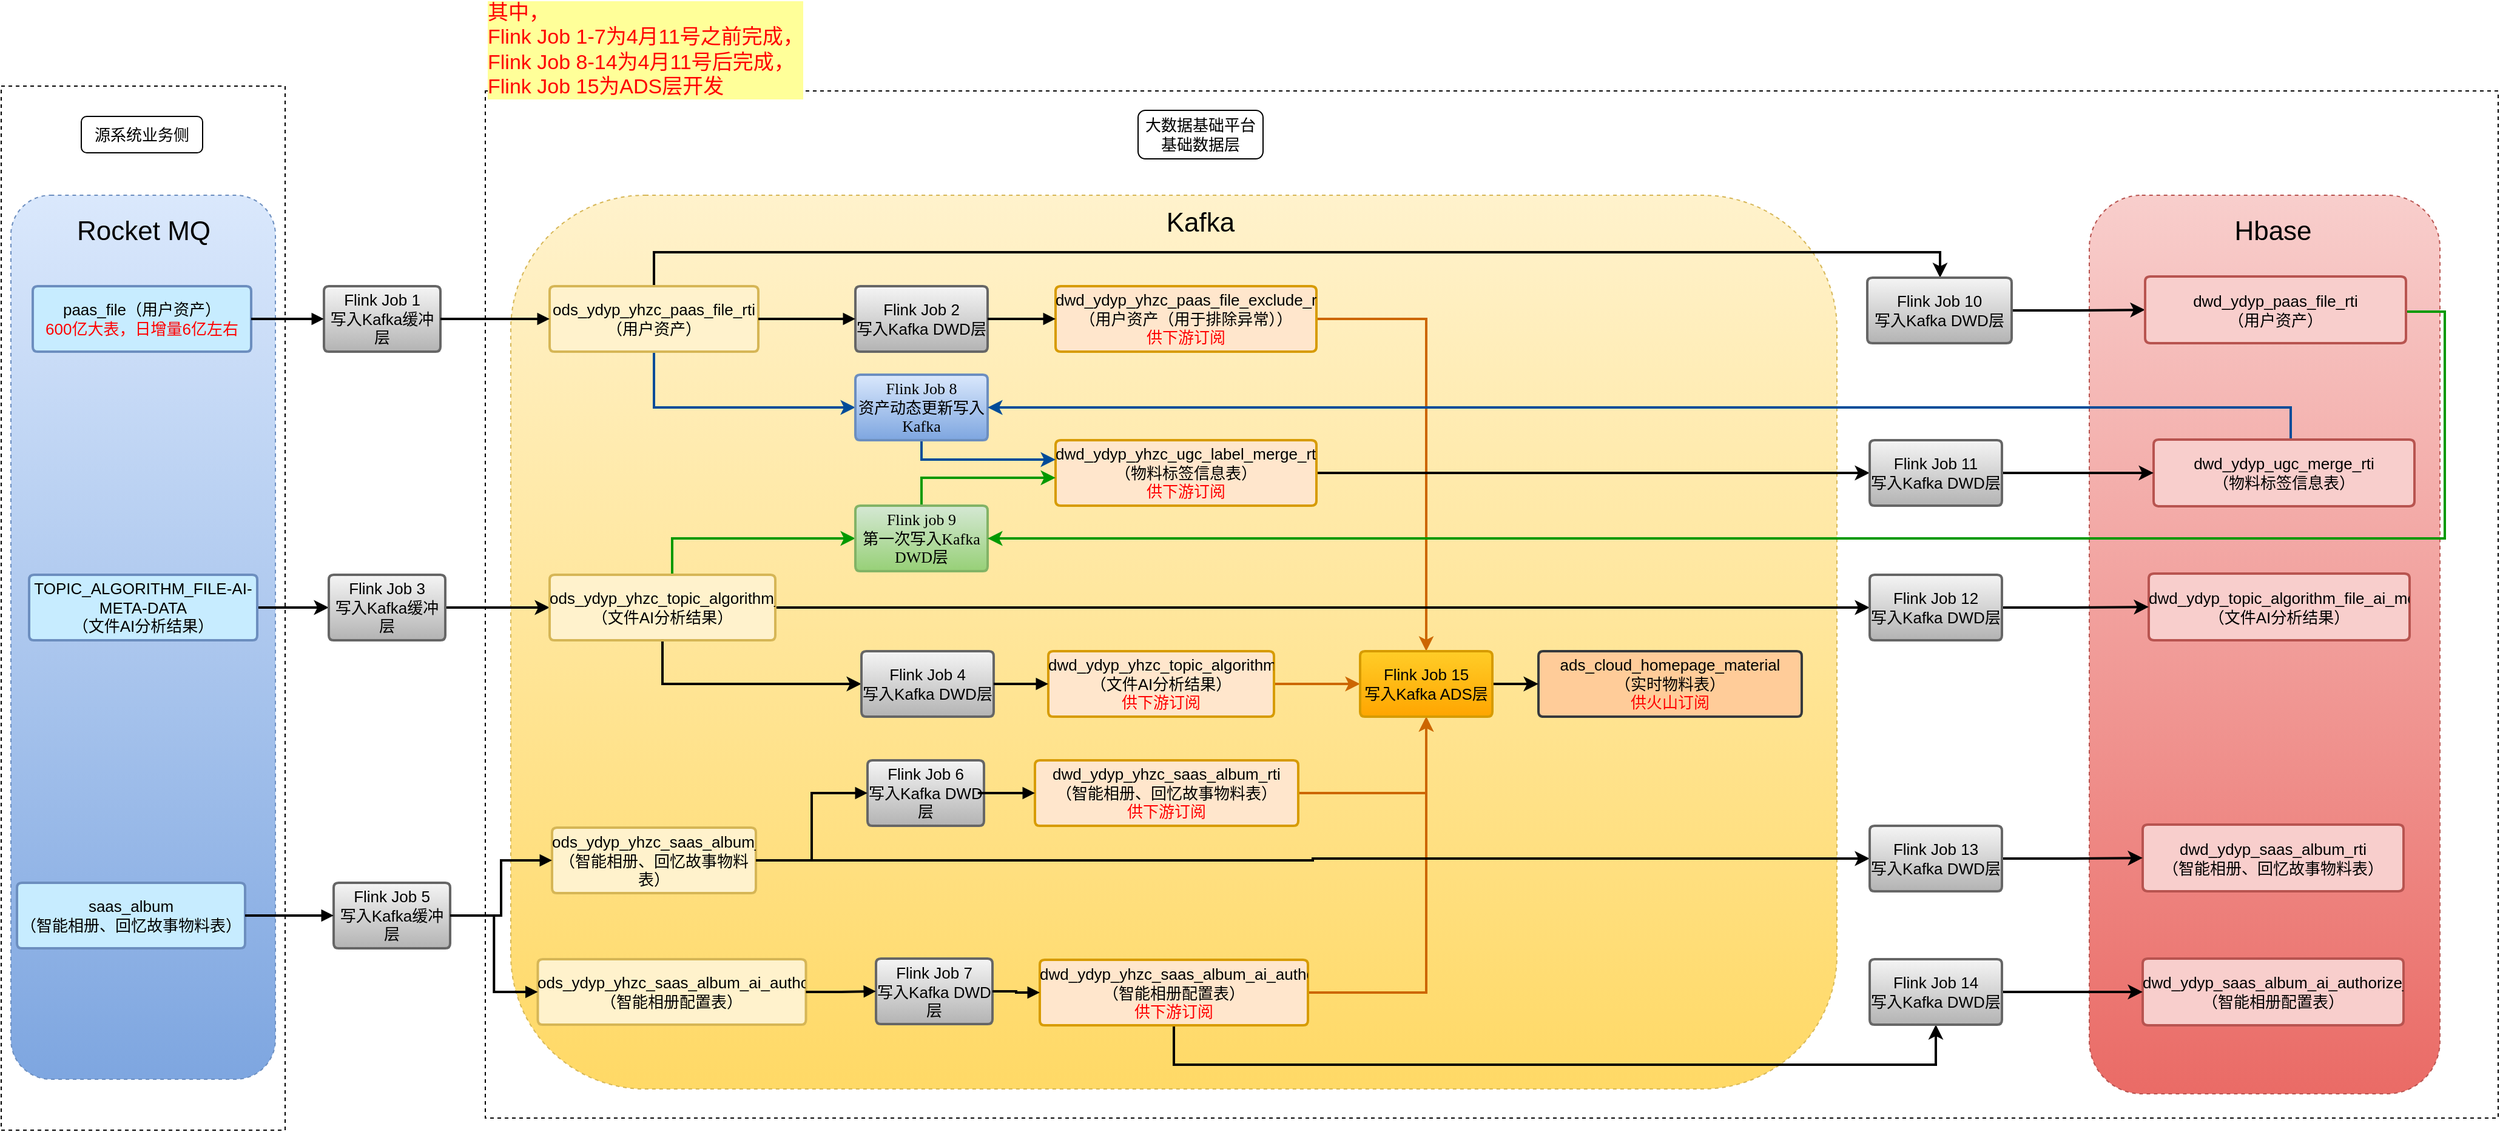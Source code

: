 <mxfile version="26.2.9">
  <diagram id="C5RBs43oDa-KdzZeNtuy" name="Page-1">
    <mxGraphModel dx="2251" dy="1614" grid="0" gridSize="10" guides="1" tooltips="1" connect="1" arrows="1" fold="1" page="0" pageScale="1" pageWidth="827" pageHeight="1169" math="0" shadow="0">
      <root>
        <mxCell id="WIyWlLk6GJQsqaUBKTNV-0" />
        <mxCell id="WIyWlLk6GJQsqaUBKTNV-1" parent="WIyWlLk6GJQsqaUBKTNV-0" />
        <mxCell id="JVZU_cV8RBFUkfRDbjYJ-0" value="" style="rounded=0;html=1;dashed=1;fontSize=13;strokeColor=light-dark(#000000,#EDEDED);whiteSpace=wrap;" parent="WIyWlLk6GJQsqaUBKTNV-1" vertex="1">
          <mxGeometry x="595" y="-46" width="1659" height="847" as="geometry" />
        </mxCell>
        <mxCell id="JVZU_cV8RBFUkfRDbjYJ-1" value="" style="rounded=1;html=1;dashed=1;strokeColor=#b85450;align=center;verticalAlign=middle;fontFamily=Helvetica;fontSize=11;labelBackgroundColor=default;fillColor=#f8cecc;gradientColor=#ea6b66;whiteSpace=wrap;" parent="WIyWlLk6GJQsqaUBKTNV-1" vertex="1">
          <mxGeometry x="1917" y="40" width="289" height="741" as="geometry" />
        </mxCell>
        <mxCell id="JVZU_cV8RBFUkfRDbjYJ-2" value="" style="rounded=1;html=1;dashed=1;strokeColor=#d6b656;align=center;verticalAlign=middle;fontFamily=Helvetica;fontSize=11;labelBackgroundColor=default;fillColor=#fff2cc;gradientColor=#ffd966;whiteSpace=wrap;" parent="WIyWlLk6GJQsqaUBKTNV-1" vertex="1">
          <mxGeometry x="616" y="40" width="1093" height="737" as="geometry" />
        </mxCell>
        <mxCell id="JVZU_cV8RBFUkfRDbjYJ-3" value="" style="rounded=0;html=1;dashed=1;fontSize=13;whiteSpace=wrap;" parent="WIyWlLk6GJQsqaUBKTNV-1" vertex="1">
          <mxGeometry x="196" y="-50" width="234" height="861" as="geometry" />
        </mxCell>
        <mxCell id="JVZU_cV8RBFUkfRDbjYJ-4" value="" style="rounded=1;html=1;dashed=1;strokeColor=#6c8ebf;align=center;verticalAlign=middle;fontFamily=Helvetica;fontSize=11;labelBackgroundColor=default;fillColor=#dae8fc;gradientColor=#7ea6e0;whiteSpace=wrap;" parent="WIyWlLk6GJQsqaUBKTNV-1" vertex="1">
          <mxGeometry x="204" y="40" width="218" height="729" as="geometry" />
        </mxCell>
        <UserObject label="&lt;div&gt;&lt;p style=&quot;text-align:center;margin-left:0;margin-right:0;margin-top:0px;margin-bottom:0px;text-indent:0;vertical-align:middle;direction:ltr;&quot;&gt;&lt;font style=&quot;direction: ltr; letter-spacing: 0px; line-height: 120%; opacity: 1;&quot;&gt;&lt;font style=&quot;color: rgb(0, 0, 0);&quot;&gt;paas_file（用户资产）&lt;/font&gt;&lt;br&gt;&lt;font style=&quot;color: rgb(255, 0, 0);&quot;&gt;600亿大表，日增量6亿左右&lt;/font&gt;&lt;/font&gt;&lt;/p&gt;&lt;/div&gt;" tags="Background" id="JVZU_cV8RBFUkfRDbjYJ-5">
          <mxCell style="verticalAlign=middle;align=center;overflow=width;vsdxID=1;fillColor=light-dark(#c7ecff, #1d293b);shape=stencil(lVLRDoIwDPyavS6j0yDPiP9BwpBFZDiG4t/LKMoGZIlvvfa6u3YlPO2qvBUEWGe0uomXLExF+JkAyKYSWpoxIjwjPC2VFlet+qZA3OaWaaO7etoXBuxjtgPYG1FMD9GUuCD30eeF5UY+2YcDIARq4UQAlzC/VcvG0U1iGp88bRYQjlhYeqnD/iC++EKfzQA9Jv/I/xJfA+44K0+7Dpxd7bLDi9/Ir6bfzOOLh/98DJZjKWVd46259fVxjSk8TJ59AA==);strokeColor=#6c8ebf;strokeWidth=2;spacingTop=-3;spacingBottom=-3;spacingLeft=-3;spacingRight=-3;points=[];labelBackgroundColor=none;rounded=0;html=1;fontSize=13;whiteSpace=wrap;" parent="WIyWlLk6GJQsqaUBKTNV-1" vertex="1">
            <mxGeometry x="222" y="115" width="180" height="54" as="geometry" />
          </mxCell>
        </UserObject>
        <mxCell id="BADj8U_WYVI0CNXFgwBC-16" style="edgeStyle=orthogonalEdgeStyle;shape=connector;rounded=0;orthogonalLoop=1;jettySize=auto;html=1;strokeColor=default;strokeWidth=2;align=center;verticalAlign=middle;fontFamily=Helvetica;fontSize=11;fontColor=default;labelBackgroundColor=default;endArrow=classic;" edge="1" parent="WIyWlLk6GJQsqaUBKTNV-1" source="JVZU_cV8RBFUkfRDbjYJ-6" target="JVZU_cV8RBFUkfRDbjYJ-13">
          <mxGeometry relative="1" as="geometry" />
        </mxCell>
        <UserObject label="&lt;div&gt;&lt;p style=&quot;text-align:center;margin-left:0;margin-right:0;margin-top:0px;margin-bottom:0px;text-indent:0;vertical-align:middle;direction:ltr;&quot;&gt;&lt;font style=&quot;color: rgb(0, 0, 0); direction: ltr; letter-spacing: 0px; line-height: 120%; opacity: 1;&quot;&gt;TOPIC_ALGORITHM_FILE-AI-META-DATA&lt;br&gt;（文件AI分析结果）&lt;/font&gt;&lt;/p&gt;&lt;/div&gt;" tags="Background" id="JVZU_cV8RBFUkfRDbjYJ-6">
          <mxCell style="verticalAlign=middle;align=center;overflow=width;vsdxID=2;fillColor=light-dark(#C7ECFF,#1D293B);shape=stencil(lVLbDoIwDP2avS5bp0GeEf+DhCGLyHBcxL+XWZQNyBLfetrTndOuRCRtmTWSAGs7o2/yqfKuJOJMAFRdSqO6KSIiJSIptJFXo/s6R9xklmmjux7sCyP2MdsB7IUoogf+SVyQ++iz3HK5T/bhCAiBcjETwCXMb1WqdnTjiJ4iT5sFhDkLSy912B/EF1/osxmgx/gf+V/ia8AdZ+Vp14Gzq112ePEb+dX0m3l88fCfT8FyLIWqKrw1t74+rimFhynSNw==);strokeColor=#6c8ebf;strokeWidth=2;spacingTop=-3;spacingBottom=-3;spacingLeft=-3;spacingRight=-3;points=[];labelBackgroundColor=none;rounded=0;html=1;fontSize=13;whiteSpace=wrap;" parent="WIyWlLk6GJQsqaUBKTNV-1" vertex="1">
            <mxGeometry x="219" y="353" width="188" height="54" as="geometry" />
          </mxCell>
        </UserObject>
        <UserObject label="&lt;div&gt;&lt;p style=&quot;text-align:center;margin-left:0;margin-right:0;margin-top:0px;margin-bottom:0px;text-indent:0;vertical-align:middle;direction:ltr;&quot;&gt;&lt;font style=&quot;color: rgb(0, 0, 0); direction: ltr; letter-spacing: 0px; line-height: 120%; opacity: 1;&quot;&gt;saas_album&lt;/font&gt;&lt;/p&gt;&lt;p style=&quot;text-align:center;margin-left:0;margin-right:0;margin-top:0px;margin-bottom:0px;text-indent:0;vertical-align:middle;direction:ltr;&quot;&gt;&lt;font style=&quot;color: rgb(0, 0, 0); direction: ltr; letter-spacing: 0px; line-height: 120%; opacity: 1;&quot;&gt;（智能相册、回忆故事物料表）&lt;/font&gt;&lt;/p&gt;&lt;/div&gt;" tags="Background" id="JVZU_cV8RBFUkfRDbjYJ-7">
          <mxCell style="verticalAlign=middle;align=center;overflow=width;vsdxID=3;fillColor=#C7ECFF;shape=stencil(lVLbDoIwDP2avS5bp0GeEf+DhCGLyHBcxL+XWZQNyBLfetrTndOuRCRtmTWSAGs7o2/yqfKuJOJMAFRdSqO6KSIiJSIptJFXo/s6R9xklmmjux7sCyP2MdsB7IUoogf+SVyQ++iz3HK5T/bhCAiBcjETwCXMb1WqdnTjiJ4iT5sFhDkLSy912B/EF1/osxmgx/gf+V/ia8AdZ+Vp14Gzq112ePEb+dX0m3l88fCfT8FyLIWqKrw1t74+rimFhynSNw==);strokeColor=#6c8ebf;strokeWidth=2;spacingTop=-3;spacingBottom=-3;spacingLeft=-3;spacingRight=-3;points=[];labelBackgroundColor=none;rounded=0;html=1;fontSize=13;whiteSpace=wrap;" parent="WIyWlLk6GJQsqaUBKTNV-1" vertex="1">
            <mxGeometry x="209" y="607" width="188" height="54" as="geometry" />
          </mxCell>
        </UserObject>
        <UserObject label="&lt;div&gt;&lt;p style=&quot;text-align:center;margin-left:0;margin-right:0;margin-top:0px;margin-bottom:0px;text-indent:0;vertical-align:middle;direction:ltr;&quot;&gt;&lt;font style=&quot;color: rgb(0, 0, 0); direction: ltr; letter-spacing: 0px; line-height: 120%; opacity: 1;&quot;&gt;Flink Job 1&lt;br&gt;写入Kafka缓冲层&lt;/font&gt;&lt;/p&gt;&lt;/div&gt;" tags="Background" id="JVZU_cV8RBFUkfRDbjYJ-8">
          <mxCell style="verticalAlign=middle;align=center;overflow=width;vsdxID=4;fillColor=#f5f5f5;shape=stencil(lVLRDoIwDPyavS5bJ0GeEf+DhCGLyHCA4t/LLMoGZIlvvfa6u3YlIu2qvJUEWNcbfZVPVfQVEScCoJpKGtVPEREZEWmpjbwYPTQF4ja3TBvd9MO+MGIfsx3AXohieuCfxBm59yEvLJf7ZB+OgPBAeTwTwCXMb9WqcXSTiB6Fp80CwpyFpZc67A/iiy/02QzQKPlH/pf4GnDHWXnadeDsapcdXvxGfjX9Zh5fPPznU7AcS6nqGm/Nra+Pa0rhYYrsDQ==);strokeColor=#666666;strokeWidth=2;spacingTop=-3;spacingBottom=-3;spacingLeft=-3;spacingRight=-3;points=[];labelBackgroundColor=none;rounded=0;html=1;fontSize=13;gradientColor=#b3b3b3;whiteSpace=wrap;" parent="WIyWlLk6GJQsqaUBKTNV-1" vertex="1">
            <mxGeometry x="462" y="115" width="96" height="54" as="geometry" />
          </mxCell>
        </UserObject>
        <mxCell id="JVZU_cV8RBFUkfRDbjYJ-9" style="edgeStyle=orthogonalEdgeStyle;shape=connector;rounded=0;orthogonalLoop=1;jettySize=auto;html=1;strokeColor=light-dark(#004C99,#EDEDED);strokeWidth=2;align=center;verticalAlign=middle;fontFamily=Helvetica;fontSize=13;fontColor=default;labelBackgroundColor=default;endArrow=classic;" parent="WIyWlLk6GJQsqaUBKTNV-1" source="JVZU_cV8RBFUkfRDbjYJ-11" target="JVZU_cV8RBFUkfRDbjYJ-49" edge="1">
          <mxGeometry relative="1" as="geometry">
            <Array as="points">
              <mxPoint x="734" y="215" />
            </Array>
          </mxGeometry>
        </mxCell>
        <mxCell id="JVZU_cV8RBFUkfRDbjYJ-10" style="edgeStyle=orthogonalEdgeStyle;shape=connector;rounded=0;orthogonalLoop=1;jettySize=auto;html=1;strokeColor=default;strokeWidth=2;align=center;verticalAlign=middle;fontFamily=Helvetica;fontSize=11;fontColor=default;labelBackgroundColor=default;endArrow=classic;" parent="WIyWlLk6GJQsqaUBKTNV-1" source="JVZU_cV8RBFUkfRDbjYJ-11" target="JVZU_cV8RBFUkfRDbjYJ-53" edge="1">
          <mxGeometry relative="1" as="geometry">
            <Array as="points">
              <mxPoint x="734" y="87" />
              <mxPoint x="1794" y="87" />
            </Array>
          </mxGeometry>
        </mxCell>
        <UserObject label="&lt;div&gt;&lt;p style=&quot;text-align:center;margin-left:0;margin-right:0;margin-top:0px;margin-bottom:0px;text-indent:0;vertical-align:middle;direction:ltr;&quot;&gt;&lt;font style=&quot;color: rgb(0, 0, 0); direction: ltr; letter-spacing: 0px; line-height: 120%; opacity: 1;&quot;&gt;ods_ydyp_yhzc_paas_file_rti&lt;/font&gt;&lt;/p&gt;&lt;p style=&quot;text-align:center;margin-left:0;margin-right:0;margin-top:0px;margin-bottom:0px;text-indent:0;vertical-align:middle;direction:ltr;&quot;&gt;&lt;font style=&quot;color: rgb(0, 0, 0); direction: ltr; letter-spacing: 0px; line-height: 120%; opacity: 1;&quot;&gt;（用户资产）&lt;/font&gt;&lt;/p&gt;&lt;/div&gt;" tags="Background" id="JVZU_cV8RBFUkfRDbjYJ-11">
          <mxCell style="verticalAlign=middle;align=center;overflow=width;vsdxID=5;fillColor=#fff2cc;shape=stencil(lVLRDoIwDPyavS6jVQnPiP9BwpBFZDhB8e9lFmUDssS3XnvdXbsyTO9V3koG4t4ZfZFPVXQVwyMDUE0ljerGiGHGMC21kWej+6Yg3OaWaaOrftgXBuoTtgPEi1DMd9EncSLurc8Ly418sg8HIAgccSKAS5jeqlXj6CYxP8SetggIRyIsPddhexBffKZPZoDvk3/kf4mvAXechadNB86uNtnhxa/kF9Ov5vHFw38+BvOxlKqu6dbc+vK4xhQdJmZv);strokeColor=#d6b656;strokeWidth=2;spacingTop=-3;spacingBottom=-3;spacingLeft=-3;spacingRight=-3;points=[];labelBackgroundColor=none;rounded=0;html=1;fontSize=13;whiteSpace=wrap;" parent="WIyWlLk6GJQsqaUBKTNV-1" vertex="1">
            <mxGeometry x="648" y="115" width="172" height="54" as="geometry" />
          </mxCell>
        </UserObject>
        <mxCell id="BADj8U_WYVI0CNXFgwBC-6" style="edgeStyle=orthogonalEdgeStyle;rounded=0;orthogonalLoop=1;jettySize=auto;html=1;strokeWidth=2;strokeColor=#CC6600;" edge="1" parent="WIyWlLk6GJQsqaUBKTNV-1" source="JVZU_cV8RBFUkfRDbjYJ-12" target="BADj8U_WYVI0CNXFgwBC-5">
          <mxGeometry relative="1" as="geometry" />
        </mxCell>
        <UserObject label="&lt;div&gt;&lt;p style=&quot;text-align:center;margin-left:0;margin-right:0;margin-top:0px;margin-bottom:0px;text-indent:0;vertical-align:middle;direction:ltr;&quot;&gt;&lt;font style=&quot;color: rgb(0, 0, 0); direction: ltr; letter-spacing: 0px; line-height: 120%; opacity: 1;&quot;&gt;dwd_ydyp_yhzc_paas_file_exclude_rti（用户资产（用于排除异常））&lt;/font&gt;&lt;/p&gt;&lt;p style=&quot;text-align:center;margin-left:0;margin-right:0;margin-top:0px;margin-bottom:0px;text-indent:0;vertical-align:middle;direction:ltr;&quot;&gt;&lt;font style=&quot;direction: ltr; letter-spacing: 0px; line-height: 120%; opacity: 1; color: rgb(255, 0, 0);&quot;&gt;供下游订阅&lt;/font&gt;&lt;/p&gt;&lt;/div&gt;" tags="Background" id="JVZU_cV8RBFUkfRDbjYJ-12">
          <mxCell style="verticalAlign=middle;align=center;overflow=width;vsdxID=6;fillColor=#ffe6cc;shape=stencil(lVLRDoIwDPyavS6jQwnPiP9BwpBFZDiG4t/LLMoGZIlvvfa6u3YlPOvrohMEWG+0uoqnLE1N+IkAyLYWWpopIjwnPKuUFhethrZE3BWWaaObetgXRuxjtgPYC1FC4+iTOCP3PhSl5UY+2YcjIATK4pkALmF+q5Gto5smND162iwgHLGw9FKH/UF88YU+mwF6SP+R/yW+BtxxVp52HTi72mWHF7+RX02/mccXD//5FCzHUsmmwVtz6+vjmlJ4mDx/Aw==);strokeColor=#d79b00;strokeWidth=2;spacingTop=-3;spacingBottom=-3;spacingLeft=-3;spacingRight=-3;points=[];labelBackgroundColor=none;rounded=0;html=1;fontSize=13;whiteSpace=wrap;" parent="WIyWlLk6GJQsqaUBKTNV-1" vertex="1">
            <mxGeometry x="1065" y="115" width="215" height="54" as="geometry" />
          </mxCell>
        </UserObject>
        <mxCell id="BADj8U_WYVI0CNXFgwBC-17" value="" style="edgeStyle=orthogonalEdgeStyle;shape=connector;rounded=0;orthogonalLoop=1;jettySize=auto;html=1;strokeColor=default;strokeWidth=2;align=center;verticalAlign=middle;fontFamily=Helvetica;fontSize=11;fontColor=default;labelBackgroundColor=default;endArrow=classic;" edge="1" parent="WIyWlLk6GJQsqaUBKTNV-1" source="JVZU_cV8RBFUkfRDbjYJ-13" target="JVZU_cV8RBFUkfRDbjYJ-15">
          <mxGeometry relative="1" as="geometry" />
        </mxCell>
        <UserObject label="&lt;div&gt;&lt;p style=&quot;text-align:center;margin-left:0;margin-right:0;margin-top:0px;margin-bottom:0px;text-indent:0;vertical-align:middle;direction:ltr;&quot;&gt;&lt;font style=&quot;color: rgb(0, 0, 0); direction: ltr; letter-spacing: 0px; line-height: 120%; opacity: 1;&quot;&gt;Flink Job 3&lt;br&gt;写入Kafka缓冲层&lt;/font&gt;&lt;/p&gt;&lt;/div&gt;" tags="Background" id="JVZU_cV8RBFUkfRDbjYJ-13">
          <mxCell style="verticalAlign=middle;align=center;overflow=width;vsdxID=7;fillColor=#f5f5f5;shape=stencil(lVLRDoIwDPyavS5bJ0GeEf+DhCGLyHCA4t/LLMoGZIlvvfa6u3YlIu2qvJUEWNcbfZVPVfQVEScCoJpKGtVPEREZEWmpjbwYPTQF4ja3TBvd9MO+MGIfsx3AXohieuCfxBm59yEvLJf7ZB+OgPBAeTwTwCXMb9WqcXSTiB6Fp80CwpyFpZc67A/iiy/02QzQKPlH/pf4GnDHWXnadeDsapcdXvxGfjX9Zh5fPPznU7AcS6nqGm/Nra+Pa0rhYYrsDQ==);strokeColor=#666666;strokeWidth=2;spacingTop=-3;spacingBottom=-3;spacingLeft=-3;spacingRight=-3;points=[];labelBackgroundColor=none;rounded=0;html=1;fontSize=13;gradientColor=#b3b3b3;whiteSpace=wrap;" parent="WIyWlLk6GJQsqaUBKTNV-1" vertex="1">
            <mxGeometry x="466" y="353" width="96" height="54" as="geometry" />
          </mxCell>
        </UserObject>
        <mxCell id="JVZU_cV8RBFUkfRDbjYJ-14" style="edgeStyle=orthogonalEdgeStyle;rounded=0;orthogonalLoop=1;jettySize=auto;html=1;strokeWidth=2;fontSize=13;strokeColor=light-dark(#009900,#EDEDED);" parent="WIyWlLk6GJQsqaUBKTNV-1" source="JVZU_cV8RBFUkfRDbjYJ-15" target="JVZU_cV8RBFUkfRDbjYJ-51" edge="1">
          <mxGeometry relative="1" as="geometry">
            <Array as="points">
              <mxPoint x="749" y="323" />
            </Array>
          </mxGeometry>
        </mxCell>
        <mxCell id="BADj8U_WYVI0CNXFgwBC-13" style="edgeStyle=orthogonalEdgeStyle;rounded=0;orthogonalLoop=1;jettySize=auto;html=1;strokeWidth=2;" edge="1" parent="WIyWlLk6GJQsqaUBKTNV-1" source="JVZU_cV8RBFUkfRDbjYJ-15" target="JVZU_cV8RBFUkfRDbjYJ-28">
          <mxGeometry relative="1" as="geometry">
            <Array as="points">
              <mxPoint x="741" y="443" />
            </Array>
          </mxGeometry>
        </mxCell>
        <mxCell id="BADj8U_WYVI0CNXFgwBC-15" style="edgeStyle=orthogonalEdgeStyle;shape=connector;rounded=0;orthogonalLoop=1;jettySize=auto;html=1;strokeColor=default;strokeWidth=2;align=center;verticalAlign=middle;fontFamily=Helvetica;fontSize=11;fontColor=default;labelBackgroundColor=default;endArrow=classic;" edge="1" parent="WIyWlLk6GJQsqaUBKTNV-1" source="JVZU_cV8RBFUkfRDbjYJ-15" target="JVZU_cV8RBFUkfRDbjYJ-64">
          <mxGeometry relative="1" as="geometry" />
        </mxCell>
        <UserObject label="&lt;div&gt;&lt;p style=&quot;text-align:center;margin-left:0;margin-right:0;margin-top:0px;margin-bottom:0px;text-indent:0;vertical-align:middle;direction:ltr;&quot;&gt;&lt;font style=&quot;color: rgb(0, 0, 0); direction: ltr; letter-spacing: 0px; line-height: 120%; opacity: 1;&quot;&gt;ods_ydyp_yhzc_topic_algorithm_file_ai_meta_data&lt;br&gt;&lt;/font&gt;&lt;/p&gt;&lt;p style=&quot;text-align:center;margin-left:0;margin-right:0;margin-top:0px;margin-bottom:0px;text-indent:0;vertical-align:middle;direction:ltr;&quot;&gt;&lt;font style=&quot;color: rgb(0, 0, 0); direction: ltr; letter-spacing: 0px; line-height: 120%; opacity: 1;&quot;&gt;（文件AI分析结果）&lt;/font&gt;&lt;/p&gt;&lt;/div&gt;" tags="Background" id="JVZU_cV8RBFUkfRDbjYJ-15">
          <mxCell style="verticalAlign=middle;align=center;overflow=width;vsdxID=8;fillColor=#fff2cc;shape=stencil(lVLRDoIwDPyavS5bJ0GeEf+DhCGLyHCA4t/LLMoGZIlvvfa6u3YlIu2qvJUEWNcbfZVPVfQVEScCoJpKGtVPEREZEWmpjbwYPTQF4ja3TBvd9MO+MGIfsx3AXohieuCfxBm59yEvLJf7ZB+OgBAoj2YCuIT5rVo1jm4S02PkabOAMGdh6aUO+4P44gt9NgM0Sv6R/yW+BtxxVp52HTi72mWHF7+RX02/mccXD//5FCzHUqq6xltz6+vjmlJ4mCJ7Aw==);strokeColor=#d6b656;strokeWidth=2;spacingTop=-3;spacingBottom=-3;spacingLeft=-3;spacingRight=-3;points=[];labelBackgroundColor=none;rounded=0;html=1;fontSize=13;whiteSpace=wrap;" parent="WIyWlLk6GJQsqaUBKTNV-1" vertex="1">
            <mxGeometry x="648" y="353" width="186" height="54" as="geometry" />
          </mxCell>
        </UserObject>
        <UserObject label="&lt;div&gt;&lt;p style=&quot;text-align:center;margin-left:0;margin-right:0;margin-top:0px;margin-bottom:0px;text-indent:0;vertical-align:middle;direction:ltr;&quot;&gt;&lt;font style=&quot;color: rgb(0, 0, 0); direction: ltr; letter-spacing: 0px; line-height: 120%; opacity: 1;&quot;&gt;Flink Job 5&lt;br&gt;写入Kafka缓冲层&lt;/font&gt;&lt;/p&gt;&lt;/div&gt;" tags="Background" id="JVZU_cV8RBFUkfRDbjYJ-16">
          <mxCell style="verticalAlign=middle;align=center;overflow=width;vsdxID=9;fillColor=#f5f5f5;shape=stencil(lVLRDoIwDPyavS5bJ0GeEf+DhCGLyHCA4t/LLMoGZIlvvfa6u3YlIu2qvJUEWNcbfZVPVfQVEScCoJpKGtVPEREZEWmpjbwYPTQF4ja3TBvd9MO+MGIfsx3AXohieuCfxBm59yEvLJf7ZB+OgPBAeTwTwCXMb9WqcXSTiB6Fp80CwpyFpZc67A/iiy/02QzQKPlH/pf4GnDHWXnadeDsapcdXvxGfjX9Zh5fPPznU7AcS6nqGm/Nra+Pa0rhYYrsDQ==);strokeColor=#666666;strokeWidth=2;spacingTop=-3;spacingBottom=-3;spacingLeft=-3;spacingRight=-3;points=[];labelBackgroundColor=none;rounded=0;html=1;fontSize=13;gradientColor=#b3b3b3;whiteSpace=wrap;" parent="WIyWlLk6GJQsqaUBKTNV-1" vertex="1">
            <mxGeometry x="470" y="607" width="96" height="54" as="geometry" />
          </mxCell>
        </UserObject>
        <mxCell id="BADj8U_WYVI0CNXFgwBC-10" style="edgeStyle=orthogonalEdgeStyle;rounded=0;orthogonalLoop=1;jettySize=auto;html=1;strokeWidth=2;strokeColor=#CC6600;" edge="1" parent="WIyWlLk6GJQsqaUBKTNV-1" source="JVZU_cV8RBFUkfRDbjYJ-18" target="BADj8U_WYVI0CNXFgwBC-5">
          <mxGeometry relative="1" as="geometry" />
        </mxCell>
        <UserObject label="&lt;div&gt;&lt;p style=&quot;text-align:center;margin-left:0;margin-right:0;margin-top:0px;margin-bottom:0px;text-indent:0;vertical-align:middle;direction:ltr;&quot;&gt;&lt;font style=&quot;direction: ltr; letter-spacing: 0px; line-height: 120%; opacity: 1;&quot;&gt;dwd_ydyp_yhzc_saas_album_rti&lt;/font&gt;&lt;/p&gt;&lt;p style=&quot;text-align:center;margin-left:0;margin-right:0;margin-top:0px;margin-bottom:0px;text-indent:0;vertical-align:middle;direction:ltr;&quot;&gt;&lt;font style=&quot;direction: ltr; letter-spacing: 0px; line-height: 120%; opacity: 1;&quot;&gt;（智能相册、回忆故事物料表）&lt;br&gt;&lt;font style=&quot;color: rgb(255, 0, 0);&quot;&gt;供下游订阅&lt;/font&gt;&lt;/font&gt;&lt;/p&gt;&lt;/div&gt;" tags="Background" id="JVZU_cV8RBFUkfRDbjYJ-18">
          <mxCell style="verticalAlign=middle;align=center;overflow=width;vsdxID=10;fillColor=#ffe6cc;shape=stencil(lVLLEoIwDPyaXjtt6gPOiP/BDEU6IsUCin8vNQgtMDjessmmu0lDRFTnSSUJsLox+iqfKm1yIk4EQJW5NKrpIyJiIqJMG3kxui1TxFVimTa66Yd9ocM+ZjuAvRAd6Y5/Emfk3tsktVzuk33YAUJOg91AAJcwvFWo0tENA8oPnjbbEObsh/RYh/VBfPGJPpgBug//kR8TXwPuODNP6w6mXa2ytxe/kJ9Nv5jHF9/+8z6YjiVTRYG35tbnx9Wn8DBF/AY=);strokeColor=#d79b00;strokeWidth=2;spacingTop=-3;spacingBottom=-3;spacingLeft=-3;spacingRight=-3;points=[];labelBackgroundColor=none;rounded=0;html=1;fontSize=13;whiteSpace=wrap;" parent="WIyWlLk6GJQsqaUBKTNV-1" vertex="1">
            <mxGeometry x="1048" y="506" width="217" height="54" as="geometry" />
          </mxCell>
        </UserObject>
        <mxCell id="BADj8U_WYVI0CNXFgwBC-14" style="edgeStyle=orthogonalEdgeStyle;shape=connector;rounded=0;orthogonalLoop=1;jettySize=auto;html=1;strokeColor=#CC6600;strokeWidth=2;align=center;verticalAlign=middle;fontFamily=Helvetica;fontSize=11;fontColor=default;labelBackgroundColor=default;endArrow=classic;" edge="1" parent="WIyWlLk6GJQsqaUBKTNV-1" source="JVZU_cV8RBFUkfRDbjYJ-20" target="BADj8U_WYVI0CNXFgwBC-5">
          <mxGeometry relative="1" as="geometry" />
        </mxCell>
        <mxCell id="BADj8U_WYVI0CNXFgwBC-24" style="edgeStyle=orthogonalEdgeStyle;shape=connector;rounded=0;orthogonalLoop=1;jettySize=auto;html=1;strokeColor=default;strokeWidth=2;align=center;verticalAlign=middle;fontFamily=Helvetica;fontSize=11;fontColor=default;labelBackgroundColor=default;endArrow=classic;" edge="1" parent="WIyWlLk6GJQsqaUBKTNV-1" source="JVZU_cV8RBFUkfRDbjYJ-20" target="JVZU_cV8RBFUkfRDbjYJ-68">
          <mxGeometry relative="1" as="geometry">
            <Array as="points">
              <mxPoint x="1512" y="757" />
              <mxPoint x="1512" y="757" />
            </Array>
          </mxGeometry>
        </mxCell>
        <UserObject label="&lt;div&gt;&lt;p style=&quot;text-align:center;margin-left:0;margin-right:0;margin-top:0px;margin-bottom:0px;text-indent:0;vertical-align:middle;direction:ltr;&quot;&gt;&lt;font style=&quot;direction: ltr; letter-spacing: 0px; line-height: 120%; opacity: 1;&quot;&gt;&lt;font&gt;dwd_ydyp_yhzc_saas_album_ai_authorize_rti&lt;/font&gt;&lt;/font&gt;&lt;/p&gt;&lt;p style=&quot;text-align:center;margin-left:0;margin-right:0;margin-top:0px;margin-bottom:0px;text-indent:0;vertical-align:middle;direction:ltr;&quot;&gt;&lt;font style=&quot;direction: ltr; letter-spacing: 0px; line-height: 120%; opacity: 1;&quot;&gt;&lt;font&gt;（智能相册配置表）&lt;/font&gt;&lt;br&gt;&lt;font style=&quot;color: rgb(255, 0, 0);&quot;&gt;供下游订阅&lt;/font&gt;&lt;/font&gt;&lt;/p&gt;&lt;/div&gt;" tags="Background" id="JVZU_cV8RBFUkfRDbjYJ-20">
          <mxCell style="verticalAlign=middle;align=center;overflow=width;vsdxID=11;fillColor=#ffe6cc;shape=stencil(lVLLEoIwDPyaXjttqiOcEf+DGYp0RIrlIf691CC0wOB4yyab7iYNEVGdJ5UkwOrG6Jt8qrTJiTgTAFXm0qhmiIiIiYgybeTV6LZMEVeJZdrorjv7Qo99zHYAeyE60QP/JC7IfbRJarncJ/uwB4ScBnwkgEsY3ypU6eiGAeWhp812hDn7IT3VYXsQX3ymj2aAHsN/5KfE14A7zsLTtoN5V5vs/cWv5BfTr+bxxff/fAjmY8lUUeCtufXlcQ0pPEwRvwE=);strokeColor=#d79b00;strokeWidth=2;spacingTop=-3;spacingBottom=-3;spacingLeft=-3;spacingRight=-3;points=[];labelBackgroundColor=none;rounded=0;html=1;fontSize=13;whiteSpace=wrap;" parent="WIyWlLk6GJQsqaUBKTNV-1" vertex="1">
            <mxGeometry x="1052" y="670.5" width="221" height="54" as="geometry" />
          </mxCell>
        </UserObject>
        <mxCell id="BADj8U_WYVI0CNXFgwBC-1" style="edgeStyle=orthogonalEdgeStyle;rounded=0;orthogonalLoop=1;jettySize=auto;html=1;strokeWidth=2;" edge="1" parent="WIyWlLk6GJQsqaUBKTNV-1" source="JVZU_cV8RBFUkfRDbjYJ-21" target="JVZU_cV8RBFUkfRDbjYJ-66">
          <mxGeometry relative="1" as="geometry" />
        </mxCell>
        <UserObject label="&lt;div&gt;&lt;p style=&quot;text-align:center;margin-left:0;margin-right:0;margin-top:0px;margin-bottom:0px;text-indent:0;vertical-align:middle;direction:ltr;&quot;&gt;&lt;font style=&quot;color: rgb(0, 0, 0); direction: ltr; letter-spacing: 0px; line-height: 120%; opacity: 1;&quot;&gt;ods_ydyp_yhzc_saas_album_rti（智能相册、回忆故事物料表）&lt;/font&gt;&lt;/p&gt;&lt;/div&gt;" tags="Background" id="JVZU_cV8RBFUkfRDbjYJ-21">
          <mxCell style="verticalAlign=middle;align=center;overflow=width;vsdxID=12;fillColor=#fff2cc;shape=stencil(lVLRDoIwDPyavS6jU5FnxP8gYcgiMhxD8e9lFmUDssS3XnvdXbsSnnZV3goCrDNaXcVTFqYi/EQAZFMJLc0YEZ4RnpZKi4tWfVMgbnPLtNFNPewLA/Yx2wHshSimu+iTOCP33ueF5UY+2YcDIATKjxMBXML0Vi0bRzeJ6QE8bRYQjlhYeq7D9iC++EyfzADdJ//I/xJfA+44C0+bDpxdbbLDi1/JL6ZfzeOLh/98DOZjKWVd46259eVxjSk8TJ69AQ==);strokeColor=#d6b656;strokeWidth=2;spacingTop=-3;spacingBottom=-3;spacingLeft=-3;spacingRight=-3;points=[];labelBackgroundColor=none;rounded=0;html=1;fontSize=13;whiteSpace=wrap;" parent="WIyWlLk6GJQsqaUBKTNV-1" vertex="1">
            <mxGeometry x="650" y="561.5" width="168" height="54" as="geometry" />
          </mxCell>
        </UserObject>
        <UserObject label="&lt;div&gt;&lt;p style=&quot;text-align:center;margin-left:0;margin-right:0;margin-top:0px;margin-bottom:0px;text-indent:0;vertical-align:middle;direction:ltr;&quot;&gt;&lt;font style=&quot;color: rgb(0, 0, 0); direction: ltr; letter-spacing: 0px; line-height: 120%; opacity: 1;&quot;&gt;ods_ydyp_yhzc_saas_album_ai_authorize_rti（智能相册配置表）&lt;br&gt;&lt;/font&gt;&lt;/p&gt;&lt;/div&gt;" tags="Background" id="JVZU_cV8RBFUkfRDbjYJ-22">
          <mxCell style="verticalAlign=middle;align=center;overflow=width;vsdxID=13;fillColor=#fff2cc;shape=stencil(lVLLEoIwDPyaXjttqiOcEf+DGYp0RIrlIf691CC0wOB4yyab7iYNEVGdJ5UkwOrG6Jt8qrTJiTgTAFXm0qhmiIiIiYgybeTV6LZMEVeJZdrorjv7Qo99zHYAeyE60QP/JC7IfbRJarncJ/uwB4ScBnwkgEsY3ypU6eiGAeWhp812hDn7IT3VYXsQX3ymj2aAHsN/5KfE14A7zsLTtoN5V5vs/cWv5BfTr+bxxff/fAjmY8lUUeCtufXlcQ0pPEwRvwE=);strokeColor=#d6b656;strokeWidth=2;spacingTop=-3;spacingBottom=-3;spacingLeft=-3;spacingRight=-3;points=[];labelBackgroundColor=none;rounded=0;html=1;fontSize=13;whiteSpace=wrap;" parent="WIyWlLk6GJQsqaUBKTNV-1" vertex="1">
            <mxGeometry x="638.25" y="670" width="221" height="54" as="geometry" />
          </mxCell>
        </UserObject>
        <UserObject label="&lt;div&gt;&lt;p style=&quot;text-align:center;margin-left:0;margin-right:0;margin-top:0px;margin-bottom:0px;text-indent:0;vertical-align:middle;direction:ltr;&quot;&gt;&lt;font style=&quot;color: rgb(0, 0, 0); direction: ltr; letter-spacing: 0px; line-height: 120%; opacity: 1;&quot;&gt;Flink Job 6&lt;br&gt;写入Kafka DWD层&lt;/font&gt;&lt;/p&gt;&lt;/div&gt;" tags="Background" id="JVZU_cV8RBFUkfRDbjYJ-23">
          <mxCell style="verticalAlign=middle;align=center;overflow=width;vsdxID=14;fillColor=#f5f5f5;shape=stencil(lVLRDoIwDPyavS5bJ0GeEf+DhCGLyHCA4t/LLMoGZIlvvfa6u3YlIu2qvJUEWNcbfZVPVfQVEScCoJpKGtVPEREZEWmpjbwYPTQF4ja3TBvd9MO+MGIfsx3AXohieuCfxBm59yEvLJf7ZB+OgPBAeTwTwCXMb9WqcXSTiB6Fp80CwpyFpZc67A/iiy/02QzQKPlH/pf4GnDHWXnadeDsapcdXvxGfjX9Zh5fPPznU7AcS6nqGm/Nra+Pa0rhYYrsDQ==);strokeColor=#666666;strokeWidth=2;spacingTop=-3;spacingBottom=-3;spacingLeft=-3;spacingRight=-3;points=[];labelBackgroundColor=none;rounded=0;html=1;fontSize=13;gradientColor=#b3b3b3;whiteSpace=wrap;" parent="WIyWlLk6GJQsqaUBKTNV-1" vertex="1">
            <mxGeometry x="910" y="506" width="96" height="54" as="geometry" />
          </mxCell>
        </UserObject>
        <UserObject label="&lt;div&gt;&lt;p style=&quot;text-align:center;margin-left:0;margin-right:0;margin-top:0px;margin-bottom:0px;text-indent:0;vertical-align:middle;direction:ltr;&quot;&gt;&lt;font style=&quot;color: rgb(0, 0, 0); direction: ltr; letter-spacing: 0px; line-height: 120%; opacity: 1;&quot;&gt;Flink Job 7&lt;br&gt;写入Kafka DWD层&lt;/font&gt;&lt;/p&gt;&lt;/div&gt;" tags="Background" id="JVZU_cV8RBFUkfRDbjYJ-24">
          <mxCell style="verticalAlign=middle;align=center;overflow=width;vsdxID=15;fillColor=#f5f5f5;shape=stencil(lVLRDoIwDPyavS5bJ0GeEf+DhCGLyHCA4t/LLMoGZIlvvfa6u3YlIu2qvJUEWNcbfZVPVfQVEScCoJpKGtVPEREZEWmpjbwYPTQF4ja3TBvd9MO+MGIfsx3AXohieuCfxBm59yEvLJf7ZB+OgPBAeTwTwCXMb9WqcXSTiB6Fp80CwpyFpZc67A/iiy/02QzQKPlH/pf4GnDHWXnadeDsapcdXvxGfjX9Zh5fPPznU7AcS6nqGm/Nra+Pa0rhYYrsDQ==);strokeColor=#666666;strokeWidth=2;spacingTop=-3;spacingBottom=-3;spacingLeft=-3;spacingRight=-3;points=[];labelBackgroundColor=none;rounded=0;html=1;fontSize=13;gradientColor=#b3b3b3;whiteSpace=wrap;" parent="WIyWlLk6GJQsqaUBKTNV-1" vertex="1">
            <mxGeometry x="917" y="669.5" width="96" height="54" as="geometry" />
          </mxCell>
        </UserObject>
        <UserObject label="&lt;div&gt;&lt;p style=&quot;text-align:center;margin-left:0;margin-right:0;margin-top:0px;margin-bottom:0px;text-indent:0;vertical-align:middle;direction:ltr;&quot;&gt;&lt;font style=&quot;color: rgb(0, 0, 0); direction: ltr; letter-spacing: 0px; line-height: 120%; opacity: 1;&quot;&gt;Flink Job 2&lt;br&gt;写入Kafka DWD层&lt;/font&gt;&lt;/p&gt;&lt;/div&gt;" tags="Background" id="JVZU_cV8RBFUkfRDbjYJ-25">
          <mxCell style="verticalAlign=middle;align=center;overflow=width;vsdxID=16;fillColor=#f5f5f5;shape=stencil(lVLRDoIwDPyavS6jVQjPiP9BwpBFZDiG4t/LHMoGZIlvvfa6u3YlmPV10XECrNdKXvlTlLomeCIAoq25EnqKCOYEs0oqflFyaEuLu8IwTXSTD/PCaPuY6QD2siihh+iTOFvufShKw418sg9HsBBpnMwEcAnzW41oHd00poieNgsIRywsvdRhfxBffKHPZoAe03/kf4mvAXecladdB86udtnhxW/kV9Nv5vHFw38+BcuxVKJp7K259fVxTSl7mJi/AQ==);strokeColor=#666666;strokeWidth=2;spacingTop=-3;spacingBottom=-3;spacingLeft=-3;spacingRight=-3;points=[];labelBackgroundColor=none;rounded=0;html=1;fontSize=13;gradientColor=#b3b3b3;whiteSpace=wrap;" parent="WIyWlLk6GJQsqaUBKTNV-1" vertex="1">
            <mxGeometry x="900" y="115" width="109" height="54" as="geometry" />
          </mxCell>
        </UserObject>
        <mxCell id="BADj8U_WYVI0CNXFgwBC-7" style="edgeStyle=orthogonalEdgeStyle;rounded=0;orthogonalLoop=1;jettySize=auto;html=1;strokeWidth=2;strokeColor=#CC6600;" edge="1" parent="WIyWlLk6GJQsqaUBKTNV-1" source="JVZU_cV8RBFUkfRDbjYJ-27" target="BADj8U_WYVI0CNXFgwBC-5">
          <mxGeometry relative="1" as="geometry" />
        </mxCell>
        <UserObject label="&lt;p style=&quot;text-align:center;margin-left:0;margin-right:0;margin-top:0px;margin-bottom:0px;text-indent:0;vertical-align:middle;direction:ltr;&quot;&gt;&lt;font style=&quot;color: rgb(0, 0, 0); direction: ltr; letter-spacing: 0px; line-height: 120%; opacity: 1;&quot;&gt;dwd_ydyp_yhzc_topic_algorithm_file_ai_meta_data&lt;br&gt;&lt;span style=&quot;color: light-dark(rgb(0, 0, 0), rgb(237, 237, 237)); letter-spacing: 0px; background-color: transparent;&quot;&gt;（文件AI分析结果）&lt;/span&gt;&lt;/font&gt;&lt;/p&gt;&lt;p style=&quot;text-align:center;margin-left:0;margin-right:0;margin-top:0px;margin-bottom:0px;text-indent:0;vertical-align:middle;direction:ltr;&quot;&gt;&lt;font style=&quot;direction: ltr; letter-spacing: 0px; line-height: 120%; opacity: 1; color: rgb(255, 0, 0);&quot;&gt;供下游订阅&lt;br&gt;&lt;/font&gt;&lt;/p&gt;" tags="Background" id="JVZU_cV8RBFUkfRDbjYJ-27">
          <mxCell style="verticalAlign=middle;align=center;overflow=width;vsdxID=17;fillColor=#ffe6cc;shape=stencil(lVLRDoIwDPyavS5bJ0GeEf+DhCGLyHCA4t/LLMoGZIlvvfa6u3YlIu2qvJUEWNcbfZVPVfQVEScCoJpKGtVPEREZEWmpjbwYPTQF4ja3TBvd9MO+MGIfsx3AXohieuCfxBm59yEvLJf7ZB+OgBAoj2YCuIT5rVo1jm4S02PkabOAMGdh6aUO+4P44gt9NgM0Sv6R/yW+BtxxVp52HTi72mWHF7+RX02/mccXD//5FCzHUqq6xltz6+vjmlJ4mCJ7Aw==);strokeColor=#d79b00;strokeWidth=2;spacingTop=-3;spacingBottom=-3;spacingLeft=-3;spacingRight=-3;points=[];labelBackgroundColor=none;rounded=0;html=1;fontSize=13;whiteSpace=wrap;" parent="WIyWlLk6GJQsqaUBKTNV-1" vertex="1">
            <mxGeometry x="1059" y="416" width="186" height="54" as="geometry" />
          </mxCell>
        </UserObject>
        <UserObject label="&lt;div&gt;&lt;p style=&quot;text-align:center;margin-left:0;margin-right:0;margin-top:0px;margin-bottom:0px;text-indent:0;vertical-align:middle;direction:ltr;&quot;&gt;&lt;font style=&quot;color: rgb(0, 0, 0); direction: ltr; letter-spacing: 0px; line-height: 120%; opacity: 1;&quot;&gt;Flink Job 4&lt;br&gt;写入Kafka DWD层&lt;/font&gt;&lt;/p&gt;&lt;/div&gt;" tags="Background" id="JVZU_cV8RBFUkfRDbjYJ-28">
          <mxCell style="verticalAlign=middle;align=center;overflow=width;vsdxID=18;fillColor=#f5f5f5;shape=stencil(lVLRDoIwDPyavS6jVQjPiP9BwpBFZDiG4t/LHMoGZIlvvfa6u3YlmPV10XECrNdKXvlTlLomeCIAoq25EnqKCOYEs0oqflFyaEuLu8IwTXSTD/PCaPuY6QD2siihh+iTOFvufShKw418sg9HsBBpnMwEcAnzW41oHd00poieNgsIRywsvdRhfxBffKHPZoAe03/kf4mvAXecladdB86udtnhxW/kV9Nv5vHFw38+BcuxVKJp7K259fVxTSl7mJi/AQ==);strokeColor=#666666;strokeWidth=2;spacingTop=-3;spacingBottom=-3;spacingLeft=-3;spacingRight=-3;points=[];labelBackgroundColor=none;rounded=0;html=1;fontSize=13;gradientColor=#b3b3b3;whiteSpace=wrap;" parent="WIyWlLk6GJQsqaUBKTNV-1" vertex="1">
            <mxGeometry x="905" y="416" width="109" height="54" as="geometry" />
          </mxCell>
        </UserObject>
        <UserObject label="" tags="Background" id="JVZU_cV8RBFUkfRDbjYJ-30">
          <mxCell style="vsdxID=20;edgeStyle=orthogonalEdgeStyle;startArrow=none;endArrow=block;startSize=5;endSize=5;strokeWidth=2;spacingTop=0;spacingBottom=0;spacingLeft=0;spacingRight=0;verticalAlign=middle;html=1;labelBackgroundColor=#ffffff;rounded=0;exitX=1;exitY=0.5;exitDx=0;exitDy=0;exitPerimeter=0;entryX=0;entryY=0.5;entryDx=0;entryDy=0;entryPerimeter=0;fontSize=13;" parent="WIyWlLk6GJQsqaUBKTNV-1" source="JVZU_cV8RBFUkfRDbjYJ-16" target="JVZU_cV8RBFUkfRDbjYJ-22" edge="1">
            <mxGeometry relative="1" as="geometry">
              <mxPoint x="-36" y="128" as="offset" />
            </mxGeometry>
          </mxCell>
        </UserObject>
        <UserObject label="" tags="Background" id="JVZU_cV8RBFUkfRDbjYJ-31">
          <mxCell style="vsdxID=21;edgeStyle=none;startArrow=none;endArrow=block;startSize=5;endSize=5;strokeWidth=2;spacingTop=0;spacingBottom=0;spacingLeft=0;spacingRight=0;verticalAlign=middle;html=1;labelBackgroundColor=#ffffff;rounded=0;exitX=1;exitY=0.5;exitDx=0;exitDy=0;exitPerimeter=0;entryX=0;entryY=0.5;entryDx=0;entryDy=0;entryPerimeter=0;fontSize=13;" parent="WIyWlLk6GJQsqaUBKTNV-1" source="JVZU_cV8RBFUkfRDbjYJ-5" target="JVZU_cV8RBFUkfRDbjYJ-8" edge="1">
            <mxGeometry relative="1" as="geometry">
              <mxPoint x="-54" y="102" as="offset" />
              <Array as="points">
                <mxPoint x="421" y="142" />
                <mxPoint x="421" y="142" />
              </Array>
            </mxGeometry>
          </mxCell>
        </UserObject>
        <UserObject label="" tags="Background" id="JVZU_cV8RBFUkfRDbjYJ-33">
          <mxCell style="vsdxID=23;edgeStyle=orthogonalEdgeStyle;startArrow=none;endArrow=block;startSize=5;endSize=5;strokeWidth=2;spacingTop=0;spacingBottom=0;spacingLeft=0;spacingRight=0;verticalAlign=middle;html=1;labelBackgroundColor=#ffffff;rounded=0;exitX=1;exitY=0.5;exitDx=0;exitDy=0;exitPerimeter=0;entryX=0;entryY=0.5;entryDx=0;entryDy=0;entryPerimeter=0;fontSize=13;" parent="WIyWlLk6GJQsqaUBKTNV-1" source="JVZU_cV8RBFUkfRDbjYJ-16" target="JVZU_cV8RBFUkfRDbjYJ-21" edge="1">
            <mxGeometry relative="1" as="geometry">
              <mxPoint x="-36" y="79" as="offset" />
            </mxGeometry>
          </mxCell>
        </UserObject>
        <UserObject label="" tags="Background" id="JVZU_cV8RBFUkfRDbjYJ-34">
          <mxCell style="vsdxID=24;edgeStyle=orthogonalEdgeStyle;startArrow=none;endArrow=block;startSize=5;endSize=5;strokeWidth=2;spacingTop=0;spacingBottom=0;spacingLeft=0;spacingRight=0;verticalAlign=middle;html=1;labelBackgroundColor=#ffffff;rounded=0;exitX=1;exitY=0.5;exitDx=0;exitDy=0;exitPerimeter=0;entryX=0;entryY=0.5;entryDx=0;entryDy=0;entryPerimeter=0;fontSize=13;" parent="WIyWlLk6GJQsqaUBKTNV-1" source="JVZU_cV8RBFUkfRDbjYJ-22" target="JVZU_cV8RBFUkfRDbjYJ-24" edge="1">
            <mxGeometry relative="1" as="geometry">
              <mxPoint x="-10" y="102" as="offset" />
            </mxGeometry>
          </mxCell>
        </UserObject>
        <UserObject label="" tags="Background" id="JVZU_cV8RBFUkfRDbjYJ-35">
          <mxCell style="vsdxID=25;edgeStyle=orthogonalEdgeStyle;startArrow=none;endArrow=block;startSize=5;endSize=5;strokeWidth=2;spacingTop=0;spacingBottom=0;spacingLeft=0;spacingRight=0;verticalAlign=middle;html=1;labelBackgroundColor=#ffffff;rounded=0;exitX=1;exitY=0.5;exitDx=0;exitDy=0;exitPerimeter=0;entryX=0;entryY=0.5;entryDx=0;entryDy=0;entryPerimeter=0;fontSize=13;" parent="WIyWlLk6GJQsqaUBKTNV-1" source="JVZU_cV8RBFUkfRDbjYJ-7" target="JVZU_cV8RBFUkfRDbjYJ-16" edge="1">
            <mxGeometry relative="1" as="geometry">
              <mxPoint x="-52" y="102" as="offset" />
            </mxGeometry>
          </mxCell>
        </UserObject>
        <UserObject label="" tags="Background" id="JVZU_cV8RBFUkfRDbjYJ-36">
          <mxCell style="vsdxID=26;edgeStyle=orthogonalEdgeStyle;startArrow=none;endArrow=block;startSize=5;endSize=5;strokeWidth=2;spacingTop=0;spacingBottom=0;spacingLeft=0;spacingRight=0;verticalAlign=middle;html=1;labelBackgroundColor=#ffffff;rounded=0;exitX=1;exitY=0.5;exitDx=0;exitDy=0;exitPerimeter=0;entryX=0;entryY=0.5;entryDx=0;entryDy=0;entryPerimeter=0;fontSize=13;" parent="WIyWlLk6GJQsqaUBKTNV-1" source="JVZU_cV8RBFUkfRDbjYJ-24" target="JVZU_cV8RBFUkfRDbjYJ-20" edge="1">
            <mxGeometry relative="1" as="geometry">
              <mxPoint x="-11" y="102" as="offset" />
            </mxGeometry>
          </mxCell>
        </UserObject>
        <UserObject label="" tags="Background" id="JVZU_cV8RBFUkfRDbjYJ-37">
          <mxCell style="vsdxID=27;edgeStyle=none;startArrow=none;endArrow=block;startSize=5;endSize=5;strokeWidth=2;spacingTop=0;spacingBottom=0;spacingLeft=0;spacingRight=0;verticalAlign=middle;html=1;labelBackgroundColor=#ffffff;rounded=0;exitX=1;exitY=0.5;exitDx=0;exitDy=0;exitPerimeter=0;entryX=0;entryY=0.5;entryDx=0;entryDy=0;entryPerimeter=0;fontSize=13;" parent="WIyWlLk6GJQsqaUBKTNV-1" source="JVZU_cV8RBFUkfRDbjYJ-23" target="JVZU_cV8RBFUkfRDbjYJ-18" edge="1">
            <mxGeometry relative="1" as="geometry">
              <mxPoint x="-16" y="102" as="offset" />
              <Array as="points">
                <mxPoint x="1000.88" y="533" />
                <mxPoint x="1000.88" y="533" />
              </Array>
            </mxGeometry>
          </mxCell>
        </UserObject>
        <UserObject label="" tags="Background" id="JVZU_cV8RBFUkfRDbjYJ-38">
          <mxCell style="vsdxID=28;edgeStyle=none;startArrow=none;endArrow=block;startSize=5;endSize=5;strokeWidth=2;spacingTop=0;spacingBottom=0;spacingLeft=0;spacingRight=0;verticalAlign=middle;html=1;labelBackgroundColor=#ffffff;rounded=0;exitX=1;exitY=0.5;exitDx=0;exitDy=0;exitPerimeter=0;entryX=0;entryY=0.5;entryDx=0;entryDy=0;entryPerimeter=0;fontSize=13;" parent="WIyWlLk6GJQsqaUBKTNV-1" source="JVZU_cV8RBFUkfRDbjYJ-8" target="JVZU_cV8RBFUkfRDbjYJ-11" edge="1">
            <mxGeometry relative="1" as="geometry">
              <mxPoint x="-39" y="102" as="offset" />
              <Array as="points">
                <mxPoint x="609.5" y="142" />
                <mxPoint x="609.5" y="142" />
              </Array>
            </mxGeometry>
          </mxCell>
        </UserObject>
        <UserObject label="" tags="Background" id="JVZU_cV8RBFUkfRDbjYJ-39">
          <mxCell style="vsdxID=29;edgeStyle=orthogonalEdgeStyle;startArrow=none;endArrow=block;startSize=5;endSize=5;strokeWidth=2;spacingTop=0;spacingBottom=0;spacingLeft=0;spacingRight=0;verticalAlign=middle;html=1;labelBackgroundColor=#ffffff;rounded=0;exitX=1;exitY=0.5;exitDx=0;exitDy=0;exitPerimeter=0;entryX=0;entryY=0.5;entryDx=0;entryDy=0;entryPerimeter=0;fontSize=13;" parent="WIyWlLk6GJQsqaUBKTNV-1" source="JVZU_cV8RBFUkfRDbjYJ-21" target="JVZU_cV8RBFUkfRDbjYJ-23" edge="1">
            <mxGeometry relative="1" as="geometry">
              <mxPoint x="-33" y="102" as="offset" />
            </mxGeometry>
          </mxCell>
        </UserObject>
        <UserObject label="" tags="Background" id="JVZU_cV8RBFUkfRDbjYJ-40">
          <mxCell style="vsdxID=30;edgeStyle=none;startArrow=none;endArrow=block;startSize=5;endSize=5;strokeWidth=2;spacingTop=0;spacingBottom=0;spacingLeft=0;spacingRight=0;verticalAlign=middle;html=1;labelBackgroundColor=#ffffff;rounded=0;exitX=1;exitY=0.5;exitDx=0;exitDy=0;exitPerimeter=0;entryX=0;entryY=0.5;entryDx=0;entryDy=0;entryPerimeter=0;fontSize=13;" parent="WIyWlLk6GJQsqaUBKTNV-1" source="JVZU_cV8RBFUkfRDbjYJ-11" target="JVZU_cV8RBFUkfRDbjYJ-25" edge="1">
            <mxGeometry relative="1" as="geometry">
              <mxPoint x="-40" y="102" as="offset" />
              <Array as="points">
                <mxPoint x="860" y="142" />
                <mxPoint x="860" y="142" />
              </Array>
            </mxGeometry>
          </mxCell>
        </UserObject>
        <UserObject label="" tags="Background" id="JVZU_cV8RBFUkfRDbjYJ-41">
          <mxCell style="vsdxID=31;edgeStyle=none;startArrow=none;endArrow=block;startSize=5;endSize=5;strokeWidth=2;spacingTop=0;spacingBottom=0;spacingLeft=0;spacingRight=0;verticalAlign=middle;html=1;labelBackgroundColor=#ffffff;rounded=0;exitX=1;exitY=0.5;exitDx=0;exitDy=0;exitPerimeter=0;entryX=0;entryY=0.5;entryDx=0;entryDy=0;entryPerimeter=0;fontSize=13;" parent="WIyWlLk6GJQsqaUBKTNV-1" source="JVZU_cV8RBFUkfRDbjYJ-25" target="JVZU_cV8RBFUkfRDbjYJ-12" edge="1">
            <mxGeometry relative="1" as="geometry">
              <mxPoint x="-28" y="102" as="offset" />
              <Array as="points">
                <mxPoint x="1037.06" y="142" />
                <mxPoint x="1037.06" y="142" />
              </Array>
            </mxGeometry>
          </mxCell>
        </UserObject>
        <UserObject label="" tags="Background" id="JVZU_cV8RBFUkfRDbjYJ-43">
          <mxCell style="vsdxID=33;edgeStyle=orthogonalEdgeStyle;startArrow=none;endArrow=block;startSize=5;endSize=5;strokeWidth=2;spacingTop=0;spacingBottom=0;spacingLeft=0;spacingRight=0;verticalAlign=middle;html=1;labelBackgroundColor=#ffffff;rounded=0;exitX=1;exitY=0.5;exitDx=0;exitDy=0;exitPerimeter=0;entryX=0;entryY=0.5;entryDx=0;entryDy=0;entryPerimeter=0;fontSize=13;" parent="WIyWlLk6GJQsqaUBKTNV-1" source="JVZU_cV8RBFUkfRDbjYJ-28" target="JVZU_cV8RBFUkfRDbjYJ-27" edge="1">
            <mxGeometry relative="1" as="geometry">
              <mxPoint x="-28" y="102" as="offset" />
            </mxGeometry>
          </mxCell>
        </UserObject>
        <mxCell id="JVZU_cV8RBFUkfRDbjYJ-44" value="&lt;span style=&quot;font-family: 默认字体; background-color: rgb(255, 255, 255);&quot;&gt;源系统业务侧&lt;/span&gt;" style="rounded=1;html=1;fontSize=13;whiteSpace=wrap;" parent="WIyWlLk6GJQsqaUBKTNV-1" vertex="1">
          <mxGeometry x="262" y="-25" width="100" height="30" as="geometry" />
        </mxCell>
        <mxCell id="JVZU_cV8RBFUkfRDbjYJ-45" value="&lt;span style=&quot;font-family: 默认字体; background-color: rgb(255, 255, 255);&quot;&gt;大数据基础平台&lt;/span&gt;&lt;div style=&quot;margin: 0px; padding: 0px; font-family: 默认字体; background-color: rgb(255, 255, 255);&quot;&gt;基础数据层&lt;/div&gt;" style="rounded=1;html=1;fontSize=13;whiteSpace=wrap;" parent="WIyWlLk6GJQsqaUBKTNV-1" vertex="1">
          <mxGeometry x="1133" y="-30" width="103" height="40" as="geometry" />
        </mxCell>
        <mxCell id="JVZU_cV8RBFUkfRDbjYJ-46" style="edgeStyle=orthogonalEdgeStyle;shape=connector;rounded=0;orthogonalLoop=1;jettySize=auto;html=1;strokeColor=default;strokeWidth=2;align=center;verticalAlign=middle;fontFamily=Helvetica;fontSize=11;fontColor=default;labelBackgroundColor=default;endArrow=classic;" parent="WIyWlLk6GJQsqaUBKTNV-1" source="JVZU_cV8RBFUkfRDbjYJ-47" target="JVZU_cV8RBFUkfRDbjYJ-62" edge="1">
          <mxGeometry relative="1" as="geometry" />
        </mxCell>
        <UserObject label="&lt;div&gt;&lt;p style=&quot;margin: 0px; vertical-align: middle; direction: ltr;&quot;&gt;dwd_ydyp_yhzc_ugc_label_merge_rti&lt;/p&gt;&lt;p style=&quot;margin: 0px; vertical-align: middle; direction: ltr;&quot;&gt;（物料标签信息表）&lt;/p&gt;&lt;p style=&quot;margin: 0px; vertical-align: middle; direction: ltr;&quot;&gt;&lt;font style=&quot;color: rgb(255, 0, 0);&quot;&gt;供下游订阅&lt;/font&gt;&lt;/p&gt;&lt;/div&gt;" tags="Background" id="JVZU_cV8RBFUkfRDbjYJ-47">
          <mxCell style="verticalAlign=middle;align=center;overflow=width;vsdxID=6;fillColor=#ffe6cc;shape=stencil(lVLRDoIwDPyavS6jQwnPiP9BwpBFZDiG4t/LLMoGZIlvvfa6u3YlPOvrohMEWG+0uoqnLE1N+IkAyLYWWpopIjwnPKuUFhethrZE3BWWaaObetgXRuxjtgPYC1FC4+iTOCP3PhSl5UY+2YcjIATK4pkALmF+q5Gto5smND162iwgHLGw9FKH/UF88YU+mwF6SP+R/yW+BtxxVp52HTi72mWHF7+RX02/mccXD//5FCzHUsmmwVtz6+vjmlJ4mDx/Aw==);strokeColor=#d79b00;strokeWidth=2;spacingTop=-3;spacingBottom=-3;spacingLeft=-3;spacingRight=-3;points=[];labelBackgroundColor=none;rounded=0;html=1;fontSize=13;whiteSpace=wrap;" parent="WIyWlLk6GJQsqaUBKTNV-1" vertex="1">
            <mxGeometry x="1065" y="242" width="215" height="54" as="geometry" />
          </mxCell>
        </UserObject>
        <mxCell id="JVZU_cV8RBFUkfRDbjYJ-48" style="edgeStyle=orthogonalEdgeStyle;shape=connector;rounded=0;orthogonalLoop=1;jettySize=auto;html=1;strokeColor=light-dark(#004C99,#EDEDED);strokeWidth=2;align=center;verticalAlign=middle;fontFamily=Helvetica;fontSize=13;fontColor=default;labelBackgroundColor=default;endArrow=classic;" parent="WIyWlLk6GJQsqaUBKTNV-1" source="JVZU_cV8RBFUkfRDbjYJ-49" target="JVZU_cV8RBFUkfRDbjYJ-47" edge="1">
          <mxGeometry relative="1" as="geometry">
            <Array as="points">
              <mxPoint x="955" y="258" />
            </Array>
          </mxGeometry>
        </mxCell>
        <UserObject label="&lt;div&gt;&lt;p style=&quot;text-align:center;margin-left:0;margin-right:0;margin-top:0px;margin-bottom:0px;text-indent:0;vertical-align:middle;direction:ltr;&quot;&gt;&lt;span style=&quot;color: rgb(0, 0, 0); font-family: 默认字体;&quot;&gt;Flink Job 8&lt;/span&gt;&lt;/p&gt;&lt;div style=&quot;margin: 0px; padding: 0px; color: rgb(0, 0, 0); font-family: 默认字体;&quot;&gt;资产动态更新写入Kafka&lt;/div&gt;&lt;/div&gt;" tags="Background" id="JVZU_cV8RBFUkfRDbjYJ-49">
          <mxCell style="verticalAlign=middle;align=center;overflow=width;vsdxID=16;fillColor=#dae8fc;shape=stencil(lVLRDoIwDPyavS6jVQjPiP9BwpBFZDiG4t/LHMoGZIlvvfa6u3YlmPV10XECrNdKXvlTlLomeCIAoq25EnqKCOYEs0oqflFyaEuLu8IwTXSTD/PCaPuY6QD2siihh+iTOFvufShKw418sg9HsBBpnMwEcAnzW41oHd00poieNgsIRywsvdRhfxBffKHPZoAe03/kf4mvAXecladdB86udtnhxW/kV9Nv5vHFw38+BcuxVKJp7K259fVxTSl7mJi/AQ==);strokeColor=#6c8ebf;strokeWidth=2;spacingTop=-3;spacingBottom=-3;spacingLeft=-3;spacingRight=-3;points=[];labelBackgroundColor=none;rounded=0;html=1;fontSize=13;gradientColor=#7ea6e0;whiteSpace=wrap;" parent="WIyWlLk6GJQsqaUBKTNV-1" vertex="1">
            <mxGeometry x="900" y="188" width="109" height="54" as="geometry" />
          </mxCell>
        </UserObject>
        <mxCell id="JVZU_cV8RBFUkfRDbjYJ-50" style="edgeStyle=orthogonalEdgeStyle;shape=connector;rounded=0;orthogonalLoop=1;jettySize=auto;html=1;strokeColor=#009900;strokeWidth=2;align=center;verticalAlign=middle;fontFamily=Helvetica;fontSize=13;fontColor=default;labelBackgroundColor=default;endArrow=classic;" parent="WIyWlLk6GJQsqaUBKTNV-1" source="JVZU_cV8RBFUkfRDbjYJ-51" target="JVZU_cV8RBFUkfRDbjYJ-47" edge="1">
          <mxGeometry relative="1" as="geometry">
            <Array as="points">
              <mxPoint x="955" y="273" />
            </Array>
          </mxGeometry>
        </mxCell>
        <UserObject label="&lt;div&gt;&lt;p style=&quot;text-align:center;margin-left:0;margin-right:0;margin-top:0px;margin-bottom:0px;text-indent:0;vertical-align:middle;direction:ltr;&quot;&gt;&lt;span style=&quot;color: rgb(0, 0, 0); font-family: 默认字体;&quot;&gt;Flink job 9&lt;/span&gt;&lt;/p&gt;&lt;div style=&quot;margin: 0px; padding: 0px; color: rgb(0, 0, 0); font-family: 默认字体;&quot;&gt;第一次写入Kafka DWD层&lt;/div&gt;&lt;/div&gt;" tags="Background" id="JVZU_cV8RBFUkfRDbjYJ-51">
          <mxCell style="verticalAlign=middle;align=center;overflow=width;vsdxID=16;fillColor=#d5e8d4;shape=stencil(lVLRDoIwDPyavS6jVQjPiP9BwpBFZDiG4t/LHMoGZIlvvfa6u3YlmPV10XECrNdKXvlTlLomeCIAoq25EnqKCOYEs0oqflFyaEuLu8IwTXSTD/PCaPuY6QD2siihh+iTOFvufShKw418sg9HsBBpnMwEcAnzW41oHd00poieNgsIRywsvdRhfxBffKHPZoAe03/kf4mvAXecladdB86udtnhxW/kV9Nv5vHFw38+BcuxVKJp7K259fVxTSl7mJi/AQ==);strokeColor=#82b366;strokeWidth=2;spacingTop=-3;spacingBottom=-3;spacingLeft=-3;spacingRight=-3;points=[];labelBackgroundColor=none;rounded=0;html=1;fontSize=13;gradientColor=#97d077;whiteSpace=wrap;" parent="WIyWlLk6GJQsqaUBKTNV-1" vertex="1">
            <mxGeometry x="900" y="296" width="109" height="54" as="geometry" />
          </mxCell>
        </UserObject>
        <mxCell id="BADj8U_WYVI0CNXFgwBC-18" value="" style="edgeStyle=orthogonalEdgeStyle;shape=connector;rounded=0;orthogonalLoop=1;jettySize=auto;html=1;strokeColor=default;strokeWidth=2;align=center;verticalAlign=middle;fontFamily=Helvetica;fontSize=11;fontColor=default;labelBackgroundColor=default;endArrow=classic;" edge="1" parent="WIyWlLk6GJQsqaUBKTNV-1" source="JVZU_cV8RBFUkfRDbjYJ-53" target="JVZU_cV8RBFUkfRDbjYJ-55">
          <mxGeometry relative="1" as="geometry" />
        </mxCell>
        <UserObject label="&lt;div&gt;&lt;p style=&quot;text-align:center;margin-left:0;margin-right:0;margin-top:0px;margin-bottom:0px;text-indent:0;vertical-align:middle;direction:ltr;&quot;&gt;&lt;font style=&quot;color: rgb(0, 0, 0); direction: ltr; letter-spacing: 0px; line-height: 120%; opacity: 1;&quot;&gt;Flink Job 10&lt;br&gt;写入Kafka DWD层&lt;/font&gt;&lt;/p&gt;&lt;/div&gt;" tags="Background" id="JVZU_cV8RBFUkfRDbjYJ-53">
          <mxCell style="verticalAlign=middle;align=center;overflow=width;vsdxID=16;fillColor=#f5f5f5;shape=stencil(lVLRDoIwDPyavS6jVQjPiP9BwpBFZDiG4t/LHMoGZIlvvfa6u3YlmPV10XECrNdKXvlTlLomeCIAoq25EnqKCOYEs0oqflFyaEuLu8IwTXSTD/PCaPuY6QD2siihh+iTOFvufShKw418sg9HsBBpnMwEcAnzW41oHd00poieNgsIRywsvdRhfxBffKHPZoAe03/kf4mvAXecladdB86udtnhxW/kV9Nv5vHFw38+BcuxVKJp7K259fVxTSl7mJi/AQ==);strokeColor=#666666;strokeWidth=2;spacingTop=-3;spacingBottom=-3;spacingLeft=-3;spacingRight=-3;points=[];labelBackgroundColor=none;rounded=0;html=1;fontSize=13;gradientColor=#b3b3b3;whiteSpace=wrap;" parent="WIyWlLk6GJQsqaUBKTNV-1" vertex="1">
            <mxGeometry x="1734" y="108" width="119" height="54" as="geometry" />
          </mxCell>
        </UserObject>
        <mxCell id="JVZU_cV8RBFUkfRDbjYJ-54" style="edgeStyle=orthogonalEdgeStyle;shape=connector;rounded=0;orthogonalLoop=1;jettySize=auto;html=1;strokeColor=#009900;strokeWidth=2;align=center;verticalAlign=middle;fontFamily=Helvetica;fontSize=11;fontColor=default;labelBackgroundColor=default;endArrow=classic;exitX=0.994;exitY=0.613;exitDx=0;exitDy=0;exitPerimeter=0;" parent="WIyWlLk6GJQsqaUBKTNV-1" source="JVZU_cV8RBFUkfRDbjYJ-55" target="JVZU_cV8RBFUkfRDbjYJ-51" edge="1">
          <mxGeometry relative="1" as="geometry">
            <Array as="points">
              <mxPoint x="2210" y="136" />
              <mxPoint x="2210" y="323" />
            </Array>
          </mxGeometry>
        </mxCell>
        <UserObject label="&lt;div&gt;&lt;p style=&quot;text-align: center; margin: 0px; text-indent: 0px; vertical-align: middle; direction: ltr;&quot;&gt;dwd_ydyp_paas_file_rti&lt;/p&gt;&lt;p style=&quot;text-align: center; margin: 0px; text-indent: 0px; vertical-align: middle; direction: ltr;&quot;&gt;（用户资产）&lt;/p&gt;&lt;/div&gt;" tags="Background" id="JVZU_cV8RBFUkfRDbjYJ-55">
          <mxCell style="verticalAlign=middle;align=center;overflow=width;vsdxID=6;fillColor=#f8cecc;shape=stencil(lVLRDoIwDPyavS6jQwnPiP9BwpBFZDiG4t/LLMoGZIlvvfa6u3YlPOvrohMEWG+0uoqnLE1N+IkAyLYWWpopIjwnPKuUFhethrZE3BWWaaObetgXRuxjtgPYC1FC4+iTOCP3PhSl5UY+2YcjIATK4pkALmF+q5Gto5smND162iwgHLGw9FKH/UF88YU+mwF6SP+R/yW+BtxxVp52HTi72mWHF7+RX02/mccXD//5FCzHUsmmwVtz6+vjmlJ4mDx/Aw==);strokeColor=#b85450;strokeWidth=2;spacingTop=-3;spacingBottom=-3;spacingLeft=-3;spacingRight=-3;points=[];labelBackgroundColor=none;rounded=0;html=1;fontSize=13;whiteSpace=wrap;" parent="WIyWlLk6GJQsqaUBKTNV-1" vertex="1">
            <mxGeometry x="1963" y="107" width="215" height="55" as="geometry" />
          </mxCell>
        </UserObject>
        <mxCell id="JVZU_cV8RBFUkfRDbjYJ-56" style="edgeStyle=orthogonalEdgeStyle;shape=connector;rounded=0;orthogonalLoop=1;jettySize=auto;html=1;strokeColor=light-dark(#004C99,#EDEDED);strokeWidth=2;align=center;verticalAlign=middle;fontFamily=Helvetica;fontSize=11;fontColor=default;labelBackgroundColor=default;endArrow=classic;exitX=0.544;exitY=0;exitDx=0;exitDy=0;exitPerimeter=0;" parent="WIyWlLk6GJQsqaUBKTNV-1" source="JVZU_cV8RBFUkfRDbjYJ-57" target="JVZU_cV8RBFUkfRDbjYJ-49" edge="1">
          <mxGeometry relative="1" as="geometry">
            <Array as="points">
              <mxPoint x="2083" y="242" />
              <mxPoint x="2083" y="215" />
            </Array>
          </mxGeometry>
        </mxCell>
        <UserObject label="&lt;div&gt;&lt;p style=&quot;text-align: center; margin: 0px; text-indent: 0px; vertical-align: middle; direction: ltr;&quot;&gt;dwd_ydyp_ugc_merge_rti&lt;/p&gt;&lt;p style=&quot;text-align: center; margin: 0px; text-indent: 0px; vertical-align: middle; direction: ltr;&quot;&gt;（物料标签信息表）&lt;/p&gt;&lt;/div&gt;" tags="Background" id="JVZU_cV8RBFUkfRDbjYJ-57">
          <mxCell style="verticalAlign=middle;align=center;overflow=width;vsdxID=6;fillColor=#f8cecc;shape=stencil(lVLRDoIwDPyavS6jQwnPiP9BwpBFZDiG4t/LLMoGZIlvvfa6u3YlPOvrohMEWG+0uoqnLE1N+IkAyLYWWpopIjwnPKuUFhethrZE3BWWaaObetgXRuxjtgPYC1FC4+iTOCP3PhSl5UY+2YcjIATK4pkALmF+q5Gto5smND162iwgHLGw9FKH/UF88YU+mwF6SP+R/yW+BtxxVp52HTi72mWHF7+RX02/mccXD//5FCzHUsmmwVtz6+vjmlJ4mDx/Aw==);strokeColor=#b85450;strokeWidth=2;spacingTop=-3;spacingBottom=-3;spacingLeft=-3;spacingRight=-3;points=[];labelBackgroundColor=none;rounded=0;html=1;fontSize=13;whiteSpace=wrap;" parent="WIyWlLk6GJQsqaUBKTNV-1" vertex="1">
            <mxGeometry x="1970" y="241.5" width="215" height="55" as="geometry" />
          </mxCell>
        </UserObject>
        <UserObject label="&lt;div&gt;&lt;p style=&quot;margin: 0px; vertical-align: middle; direction: ltr;&quot;&gt;dwd_ydyp_topic_algorithm_file_ai_meta_data&lt;/p&gt;&lt;p style=&quot;margin: 0px; vertical-align: middle; direction: ltr;&quot;&gt;（文件AI分析结果）&lt;/p&gt;&lt;/div&gt;" tags="Background" id="JVZU_cV8RBFUkfRDbjYJ-58">
          <mxCell style="verticalAlign=middle;align=center;overflow=width;vsdxID=6;fillColor=#f8cecc;shape=stencil(lVLRDoIwDPyavS6jQwnPiP9BwpBFZDiG4t/LLMoGZIlvvfa6u3YlPOvrohMEWG+0uoqnLE1N+IkAyLYWWpopIjwnPKuUFhethrZE3BWWaaObetgXRuxjtgPYC1FC4+iTOCP3PhSl5UY+2YcjIATK4pkALmF+q5Gto5smND162iwgHLGw9FKH/UF88YU+mwF6SP+R/yW+BtxxVp52HTi72mWHF7+RX02/mccXD//5FCzHUsmmwVtz6+vjmlJ4mDx/Aw==);strokeColor=#b85450;strokeWidth=2;spacingTop=-3;spacingBottom=-3;spacingLeft=-3;spacingRight=-3;points=[];labelBackgroundColor=none;rounded=0;html=1;fontSize=13;whiteSpace=wrap;" parent="WIyWlLk6GJQsqaUBKTNV-1" vertex="1">
            <mxGeometry x="1966" y="352" width="215" height="55" as="geometry" />
          </mxCell>
        </UserObject>
        <UserObject label="&lt;div&gt;&lt;p style=&quot;text-align: center; margin: 0px; text-indent: 0px; vertical-align: middle; direction: ltr;&quot;&gt;dwd_ydyp_saas_album_rti&lt;/p&gt;&lt;p style=&quot;text-align: center; margin: 0px; text-indent: 0px; vertical-align: middle; direction: ltr;&quot;&gt;（智能相册、回忆故事物料表）&lt;/p&gt;&lt;/div&gt;" tags="Background" id="JVZU_cV8RBFUkfRDbjYJ-59">
          <mxCell style="verticalAlign=middle;align=center;overflow=width;vsdxID=6;fillColor=#f8cecc;shape=stencil(lVLRDoIwDPyavS6jQwnPiP9BwpBFZDiG4t/LLMoGZIlvvfa6u3YlPOvrohMEWG+0uoqnLE1N+IkAyLYWWpopIjwnPKuUFhethrZE3BWWaaObetgXRuxjtgPYC1FC4+iTOCP3PhSl5UY+2YcjIATK4pkALmF+q5Gto5smND162iwgHLGw9FKH/UF88YU+mwF6SP+R/yW+BtxxVp52HTi72mWHF7+RX02/mccXD//5FCzHUsmmwVtz6+vjmlJ4mDx/Aw==);strokeColor=#b85450;strokeWidth=2;spacingTop=-3;spacingBottom=-3;spacingLeft=-3;spacingRight=-3;points=[];labelBackgroundColor=none;rounded=0;html=1;fontSize=13;whiteSpace=wrap;" parent="WIyWlLk6GJQsqaUBKTNV-1" vertex="1">
            <mxGeometry x="1961" y="559" width="215" height="55" as="geometry" />
          </mxCell>
        </UserObject>
        <UserObject label="&lt;div&gt;&lt;p style=&quot;text-align: center; margin: 0px; text-indent: 0px; vertical-align: middle; direction: ltr;&quot;&gt;dwd_ydyp_saas_album_ai_authorize_rti（智能相册配置表）&lt;/p&gt;&lt;/div&gt;" tags="Background" id="JVZU_cV8RBFUkfRDbjYJ-60">
          <mxCell style="verticalAlign=middle;align=center;overflow=width;vsdxID=6;fillColor=#f8cecc;shape=stencil(lVLRDoIwDPyavS6jQwnPiP9BwpBFZDiG4t/LLMoGZIlvvfa6u3YlPOvrohMEWG+0uoqnLE1N+IkAyLYWWpopIjwnPKuUFhethrZE3BWWaaObetgXRuxjtgPYC1FC4+iTOCP3PhSl5UY+2YcjIATK4pkALmF+q5Gto5smND162iwgHLGw9FKH/UF88YU+mwF6SP+R/yW+BtxxVp52HTi72mWHF7+RX02/mccXD//5FCzHUsmmwVtz6+vjmlJ4mDx/Aw==);strokeColor=#b85450;strokeWidth=2;spacingTop=-3;spacingBottom=-3;spacingLeft=-3;spacingRight=-3;points=[];labelBackgroundColor=none;rounded=0;html=1;fontSize=13;whiteSpace=wrap;" parent="WIyWlLk6GJQsqaUBKTNV-1" vertex="1">
            <mxGeometry x="1961" y="669.5" width="215" height="55" as="geometry" />
          </mxCell>
        </UserObject>
        <mxCell id="BADj8U_WYVI0CNXFgwBC-20" style="edgeStyle=orthogonalEdgeStyle;shape=connector;rounded=0;orthogonalLoop=1;jettySize=auto;html=1;strokeColor=default;strokeWidth=2;align=center;verticalAlign=middle;fontFamily=Helvetica;fontSize=11;fontColor=default;labelBackgroundColor=default;endArrow=classic;" edge="1" parent="WIyWlLk6GJQsqaUBKTNV-1" source="JVZU_cV8RBFUkfRDbjYJ-62" target="JVZU_cV8RBFUkfRDbjYJ-57">
          <mxGeometry relative="1" as="geometry" />
        </mxCell>
        <UserObject label="&lt;div&gt;&lt;p style=&quot;text-align:center;margin-left:0;margin-right:0;margin-top:0px;margin-bottom:0px;text-indent:0;vertical-align:middle;direction:ltr;&quot;&gt;&lt;font style=&quot;color: rgb(0, 0, 0); direction: ltr; letter-spacing: 0px; line-height: 120%; opacity: 1;&quot;&gt;Flink Job 11&lt;br&gt;写入Kafka DWD层&lt;/font&gt;&lt;/p&gt;&lt;/div&gt;" tags="Background" id="JVZU_cV8RBFUkfRDbjYJ-62">
          <mxCell style="verticalAlign=middle;align=center;overflow=width;vsdxID=16;fillColor=#f5f5f5;shape=stencil(lVLRDoIwDPyavS6jVQjPiP9BwpBFZDiG4t/LHMoGZIlvvfa6u3YlmPV10XECrNdKXvlTlLomeCIAoq25EnqKCOYEs0oqflFyaEuLu8IwTXSTD/PCaPuY6QD2siihh+iTOFvufShKw418sg9HsBBpnMwEcAnzW41oHd00poieNgsIRywsvdRhfxBffKHPZoAe03/kf4mvAXecladdB86udtnhxW/kV9Nv5vHFw38+BcuxVKJp7K259fVxTSl7mJi/AQ==);strokeColor=#666666;strokeWidth=2;spacingTop=-3;spacingBottom=-3;spacingLeft=-3;spacingRight=-3;points=[];labelBackgroundColor=none;rounded=0;html=1;fontSize=13;gradientColor=#b3b3b3;whiteSpace=wrap;" parent="WIyWlLk6GJQsqaUBKTNV-1" vertex="1">
            <mxGeometry x="1736" y="242" width="109" height="54" as="geometry" />
          </mxCell>
        </UserObject>
        <mxCell id="BADj8U_WYVI0CNXFgwBC-21" style="edgeStyle=orthogonalEdgeStyle;shape=connector;rounded=0;orthogonalLoop=1;jettySize=auto;html=1;strokeColor=default;strokeWidth=2;align=center;verticalAlign=middle;fontFamily=Helvetica;fontSize=11;fontColor=default;labelBackgroundColor=default;endArrow=classic;" edge="1" parent="WIyWlLk6GJQsqaUBKTNV-1" source="JVZU_cV8RBFUkfRDbjYJ-64" target="JVZU_cV8RBFUkfRDbjYJ-58">
          <mxGeometry relative="1" as="geometry" />
        </mxCell>
        <UserObject label="&lt;div&gt;&lt;p style=&quot;text-align:center;margin-left:0;margin-right:0;margin-top:0px;margin-bottom:0px;text-indent:0;vertical-align:middle;direction:ltr;&quot;&gt;&lt;font style=&quot;color: rgb(0, 0, 0); direction: ltr; letter-spacing: 0px; line-height: 120%; opacity: 1;&quot;&gt;Flink Job 12&lt;br&gt;写入Kafka DWD层&lt;/font&gt;&lt;/p&gt;&lt;/div&gt;" tags="Background" id="JVZU_cV8RBFUkfRDbjYJ-64">
          <mxCell style="verticalAlign=middle;align=center;overflow=width;vsdxID=16;fillColor=#f5f5f5;shape=stencil(lVLRDoIwDPyavS6jVQjPiP9BwpBFZDiG4t/LHMoGZIlvvfa6u3YlmPV10XECrNdKXvlTlLomeCIAoq25EnqKCOYEs0oqflFyaEuLu8IwTXSTD/PCaPuY6QD2siihh+iTOFvufShKw418sg9HsBBpnMwEcAnzW41oHd00poieNgsIRywsvdRhfxBffKHPZoAe03/kf4mvAXecladdB86udtnhxW/kV9Nv5vHFw38+BcuxVKJp7K259fVxTSl7mJi/AQ==);strokeColor=#666666;strokeWidth=2;spacingTop=-3;spacingBottom=-3;spacingLeft=-3;spacingRight=-3;points=[];labelBackgroundColor=none;rounded=0;html=1;fontSize=13;gradientColor=#b3b3b3;whiteSpace=wrap;" parent="WIyWlLk6GJQsqaUBKTNV-1" vertex="1">
            <mxGeometry x="1736" y="353" width="109" height="54" as="geometry" />
          </mxCell>
        </UserObject>
        <mxCell id="BADj8U_WYVI0CNXFgwBC-23" value="" style="edgeStyle=orthogonalEdgeStyle;shape=connector;rounded=0;orthogonalLoop=1;jettySize=auto;html=1;strokeColor=default;strokeWidth=2;align=center;verticalAlign=middle;fontFamily=Helvetica;fontSize=11;fontColor=default;labelBackgroundColor=default;endArrow=classic;" edge="1" parent="WIyWlLk6GJQsqaUBKTNV-1" source="JVZU_cV8RBFUkfRDbjYJ-66" target="JVZU_cV8RBFUkfRDbjYJ-59">
          <mxGeometry relative="1" as="geometry" />
        </mxCell>
        <UserObject label="&lt;div&gt;&lt;p style=&quot;text-align:center;margin-left:0;margin-right:0;margin-top:0px;margin-bottom:0px;text-indent:0;vertical-align:middle;direction:ltr;&quot;&gt;&lt;font style=&quot;color: rgb(0, 0, 0); direction: ltr; letter-spacing: 0px; line-height: 120%; opacity: 1;&quot;&gt;Flink Job 13&lt;br&gt;写入Kafka DWD层&lt;/font&gt;&lt;/p&gt;&lt;/div&gt;" tags="Background" id="JVZU_cV8RBFUkfRDbjYJ-66">
          <mxCell style="verticalAlign=middle;align=center;overflow=width;vsdxID=16;fillColor=#f5f5f5;shape=stencil(lVLRDoIwDPyavS6jVQjPiP9BwpBFZDiG4t/LHMoGZIlvvfa6u3YlmPV10XECrNdKXvlTlLomeCIAoq25EnqKCOYEs0oqflFyaEuLu8IwTXSTD/PCaPuY6QD2siihh+iTOFvufShKw418sg9HsBBpnMwEcAnzW41oHd00poieNgsIRywsvdRhfxBffKHPZoAe03/kf4mvAXecladdB86udtnhxW/kV9Nv5vHFw38+BcuxVKJp7K259fVxTSl7mJi/AQ==);strokeColor=#666666;strokeWidth=2;spacingTop=-3;spacingBottom=-3;spacingLeft=-3;spacingRight=-3;points=[];labelBackgroundColor=none;rounded=0;html=1;fontSize=13;gradientColor=#b3b3b3;whiteSpace=wrap;" parent="WIyWlLk6GJQsqaUBKTNV-1" vertex="1">
            <mxGeometry x="1736" y="560" width="109" height="54" as="geometry" />
          </mxCell>
        </UserObject>
        <mxCell id="BADj8U_WYVI0CNXFgwBC-22" value="" style="edgeStyle=orthogonalEdgeStyle;shape=connector;rounded=0;orthogonalLoop=1;jettySize=auto;html=1;strokeColor=default;strokeWidth=2;align=center;verticalAlign=middle;fontFamily=Helvetica;fontSize=11;fontColor=default;labelBackgroundColor=default;endArrow=classic;" edge="1" parent="WIyWlLk6GJQsqaUBKTNV-1" source="JVZU_cV8RBFUkfRDbjYJ-68" target="JVZU_cV8RBFUkfRDbjYJ-60">
          <mxGeometry relative="1" as="geometry" />
        </mxCell>
        <UserObject label="&lt;div&gt;&lt;p style=&quot;text-align:center;margin-left:0;margin-right:0;margin-top:0px;margin-bottom:0px;text-indent:0;vertical-align:middle;direction:ltr;&quot;&gt;&lt;font style=&quot;color: rgb(0, 0, 0); direction: ltr; letter-spacing: 0px; line-height: 120%; opacity: 1;&quot;&gt;Flink Job 14&lt;br&gt;写入Kafka DWD层&lt;/font&gt;&lt;/p&gt;&lt;/div&gt;" tags="Background" id="JVZU_cV8RBFUkfRDbjYJ-68">
          <mxCell style="verticalAlign=middle;align=center;overflow=width;vsdxID=16;fillColor=#f5f5f5;shape=stencil(lVLRDoIwDPyavS6jVQjPiP9BwpBFZDiG4t/LHMoGZIlvvfa6u3YlmPV10XECrNdKXvlTlLomeCIAoq25EnqKCOYEs0oqflFyaEuLu8IwTXSTD/PCaPuY6QD2siihh+iTOFvufShKw418sg9HsBBpnMwEcAnzW41oHd00poieNgsIRywsvdRhfxBffKHPZoAe03/kf4mvAXecladdB86udtnhxW/kV9Nv5vHFw38+BcuxVKJp7K259fVxTSl7mJi/AQ==);strokeColor=#666666;strokeWidth=2;spacingTop=-3;spacingBottom=-3;spacingLeft=-3;spacingRight=-3;points=[];labelBackgroundColor=none;rounded=0;html=1;fontSize=13;gradientColor=#b3b3b3;whiteSpace=wrap;" parent="WIyWlLk6GJQsqaUBKTNV-1" vertex="1">
            <mxGeometry x="1736" y="670" width="109" height="54" as="geometry" />
          </mxCell>
        </UserObject>
        <mxCell id="JVZU_cV8RBFUkfRDbjYJ-69" value="Rocket MQ" style="text;html=1;align=center;verticalAlign=middle;rounded=0;fontFamily=Helvetica;fontSize=22;fontColor=default;labelBackgroundColor=none;whiteSpace=wrap;" parent="WIyWlLk6GJQsqaUBKTNV-1" vertex="1">
          <mxGeometry x="255.5" y="55" width="115" height="30" as="geometry" />
        </mxCell>
        <mxCell id="JVZU_cV8RBFUkfRDbjYJ-70" value="Kafka" style="text;html=1;align=center;verticalAlign=middle;rounded=0;fontFamily=Helvetica;fontSize=22;fontColor=default;labelBackgroundColor=none;whiteSpace=wrap;" parent="WIyWlLk6GJQsqaUBKTNV-1" vertex="1">
          <mxGeometry x="1127" y="48" width="115" height="30" as="geometry" />
        </mxCell>
        <mxCell id="JVZU_cV8RBFUkfRDbjYJ-71" value="Hbase" style="text;html=1;align=center;verticalAlign=middle;rounded=0;fontFamily=Helvetica;fontSize=22;fontColor=default;labelBackgroundColor=none;whiteSpace=wrap;" parent="WIyWlLk6GJQsqaUBKTNV-1" vertex="1">
          <mxGeometry x="2011" y="55" width="115" height="30" as="geometry" />
        </mxCell>
        <mxCell id="JVZU_cV8RBFUkfRDbjYJ-72" value="&lt;font style=&quot;font-size: 17px; color: rgb(255, 0, 0);&quot;&gt;其中，&lt;/font&gt;&lt;div&gt;&lt;font style=&quot;font-size: 17px; color: rgb(255, 0, 0);&quot;&gt;Flink Job 1-7为4月11号之前完成，&lt;/font&gt;&lt;/div&gt;&lt;div&gt;&lt;font style=&quot;font-size: 17px; color: rgb(255, 0, 0);&quot;&gt;Flink Job 8-14为4月11号后完成，&lt;/font&gt;&lt;/div&gt;&lt;div&gt;&lt;font color=&quot;#ff0000&quot;&gt;&lt;span style=&quot;font-size: 17px;&quot;&gt;Flink Job 15为ADS层开发&lt;/span&gt;&lt;/font&gt;&lt;/div&gt;" style="text;html=1;align=left;verticalAlign=middle;rounded=0;fontFamily=Helvetica;fontSize=11;fontColor=default;labelBackgroundColor=#FFFF99;whiteSpace=wrap;" parent="WIyWlLk6GJQsqaUBKTNV-1" vertex="1">
          <mxGeometry x="594.5" y="-95" width="318.5" height="30" as="geometry" />
        </mxCell>
        <UserObject label="&lt;div&gt;&lt;p style=&quot;text-align:center;margin-left:0;margin-right:0;margin-top:0px;margin-bottom:0px;text-indent:0;vertical-align:middle;direction:ltr;&quot;&gt;&lt;font style=&quot;direction: ltr; letter-spacing: 0px; line-height: 120%; opacity: 1;&quot;&gt;ads_cloud_homepage_material&lt;/font&gt;&lt;/p&gt;&lt;p style=&quot;text-align:center;margin-left:0;margin-right:0;margin-top:0px;margin-bottom:0px;text-indent:0;vertical-align:middle;direction:ltr;&quot;&gt;&lt;font style=&quot;direction: ltr; letter-spacing: 0px; line-height: 120%; opacity: 1;&quot;&gt;（实时物料表）&lt;br&gt;&lt;font style=&quot;color: rgb(255, 0, 0);&quot;&gt;供火山订阅&lt;/font&gt;&lt;/font&gt;&lt;/p&gt;&lt;/div&gt;" tags="Background" id="BADj8U_WYVI0CNXFgwBC-4">
          <mxCell style="verticalAlign=middle;align=center;overflow=width;vsdxID=10;fillColor=#ffcc99;shape=stencil(lVLLEoIwDPyaXjtt6gPOiP/BDEU6IsUCin8vNQgtMDjessmmu0lDRFTnSSUJsLox+iqfKm1yIk4EQJW5NKrpIyJiIqJMG3kxui1TxFVimTa66Yd9ocM+ZjuAvRAd6Y5/Emfk3tsktVzuk33YAUJOg91AAJcwvFWo0tENA8oPnjbbEObsh/RYh/VBfPGJPpgBug//kR8TXwPuODNP6w6mXa2ytxe/kJ9Nv5jHF9/+8z6YjiVTRYG35tbnx9Wn8DBF/AY=);strokeColor=#36393d;strokeWidth=2;spacingTop=-3;spacingBottom=-3;spacingLeft=-3;spacingRight=-3;points=[];labelBackgroundColor=none;rounded=0;html=1;fontSize=13;whiteSpace=wrap;" vertex="1" parent="WIyWlLk6GJQsqaUBKTNV-1">
            <mxGeometry x="1463" y="416" width="217" height="54" as="geometry" />
          </mxCell>
        </UserObject>
        <mxCell id="BADj8U_WYVI0CNXFgwBC-11" style="edgeStyle=orthogonalEdgeStyle;rounded=0;orthogonalLoop=1;jettySize=auto;html=1;strokeWidth=2;" edge="1" parent="WIyWlLk6GJQsqaUBKTNV-1" source="BADj8U_WYVI0CNXFgwBC-5" target="BADj8U_WYVI0CNXFgwBC-4">
          <mxGeometry relative="1" as="geometry" />
        </mxCell>
        <UserObject label="&lt;div&gt;&lt;p style=&quot;text-align:center;margin-left:0;margin-right:0;margin-top:0px;margin-bottom:0px;text-indent:0;vertical-align:middle;direction:ltr;&quot;&gt;&lt;font style=&quot;color: rgb(0, 0, 0); direction: ltr; letter-spacing: 0px; line-height: 120%; opacity: 1;&quot;&gt;Flink Job 15&lt;br&gt;写入Kafka ADS层&lt;/font&gt;&lt;/p&gt;&lt;/div&gt;" tags="Background" id="BADj8U_WYVI0CNXFgwBC-5">
          <mxCell style="verticalAlign=middle;align=center;overflow=width;vsdxID=16;fillColor=#ffcd28;shape=stencil(lVLRDoIwDPyavS6jVQjPiP9BwpBFZDiG4t/LHMoGZIlvvfa6u3YlmPV10XECrNdKXvlTlLomeCIAoq25EnqKCOYEs0oqflFyaEuLu8IwTXSTD/PCaPuY6QD2siihh+iTOFvufShKw418sg9HsBBpnMwEcAnzW41oHd00poieNgsIRywsvdRhfxBffKHPZoAe03/kf4mvAXecladdB86udtnhxW/kV9Nv5vHFw38+BcuxVKJp7K259fVxTSl7mJi/AQ==);strokeColor=#d79b00;strokeWidth=2;spacingTop=-3;spacingBottom=-3;spacingLeft=-3;spacingRight=-3;points=[];labelBackgroundColor=none;rounded=0;html=1;fontSize=13;gradientColor=#ffa500;whiteSpace=wrap;" vertex="1" parent="WIyWlLk6GJQsqaUBKTNV-1">
            <mxGeometry x="1316" y="416" width="109" height="54" as="geometry" />
          </mxCell>
        </UserObject>
      </root>
    </mxGraphModel>
  </diagram>
</mxfile>
